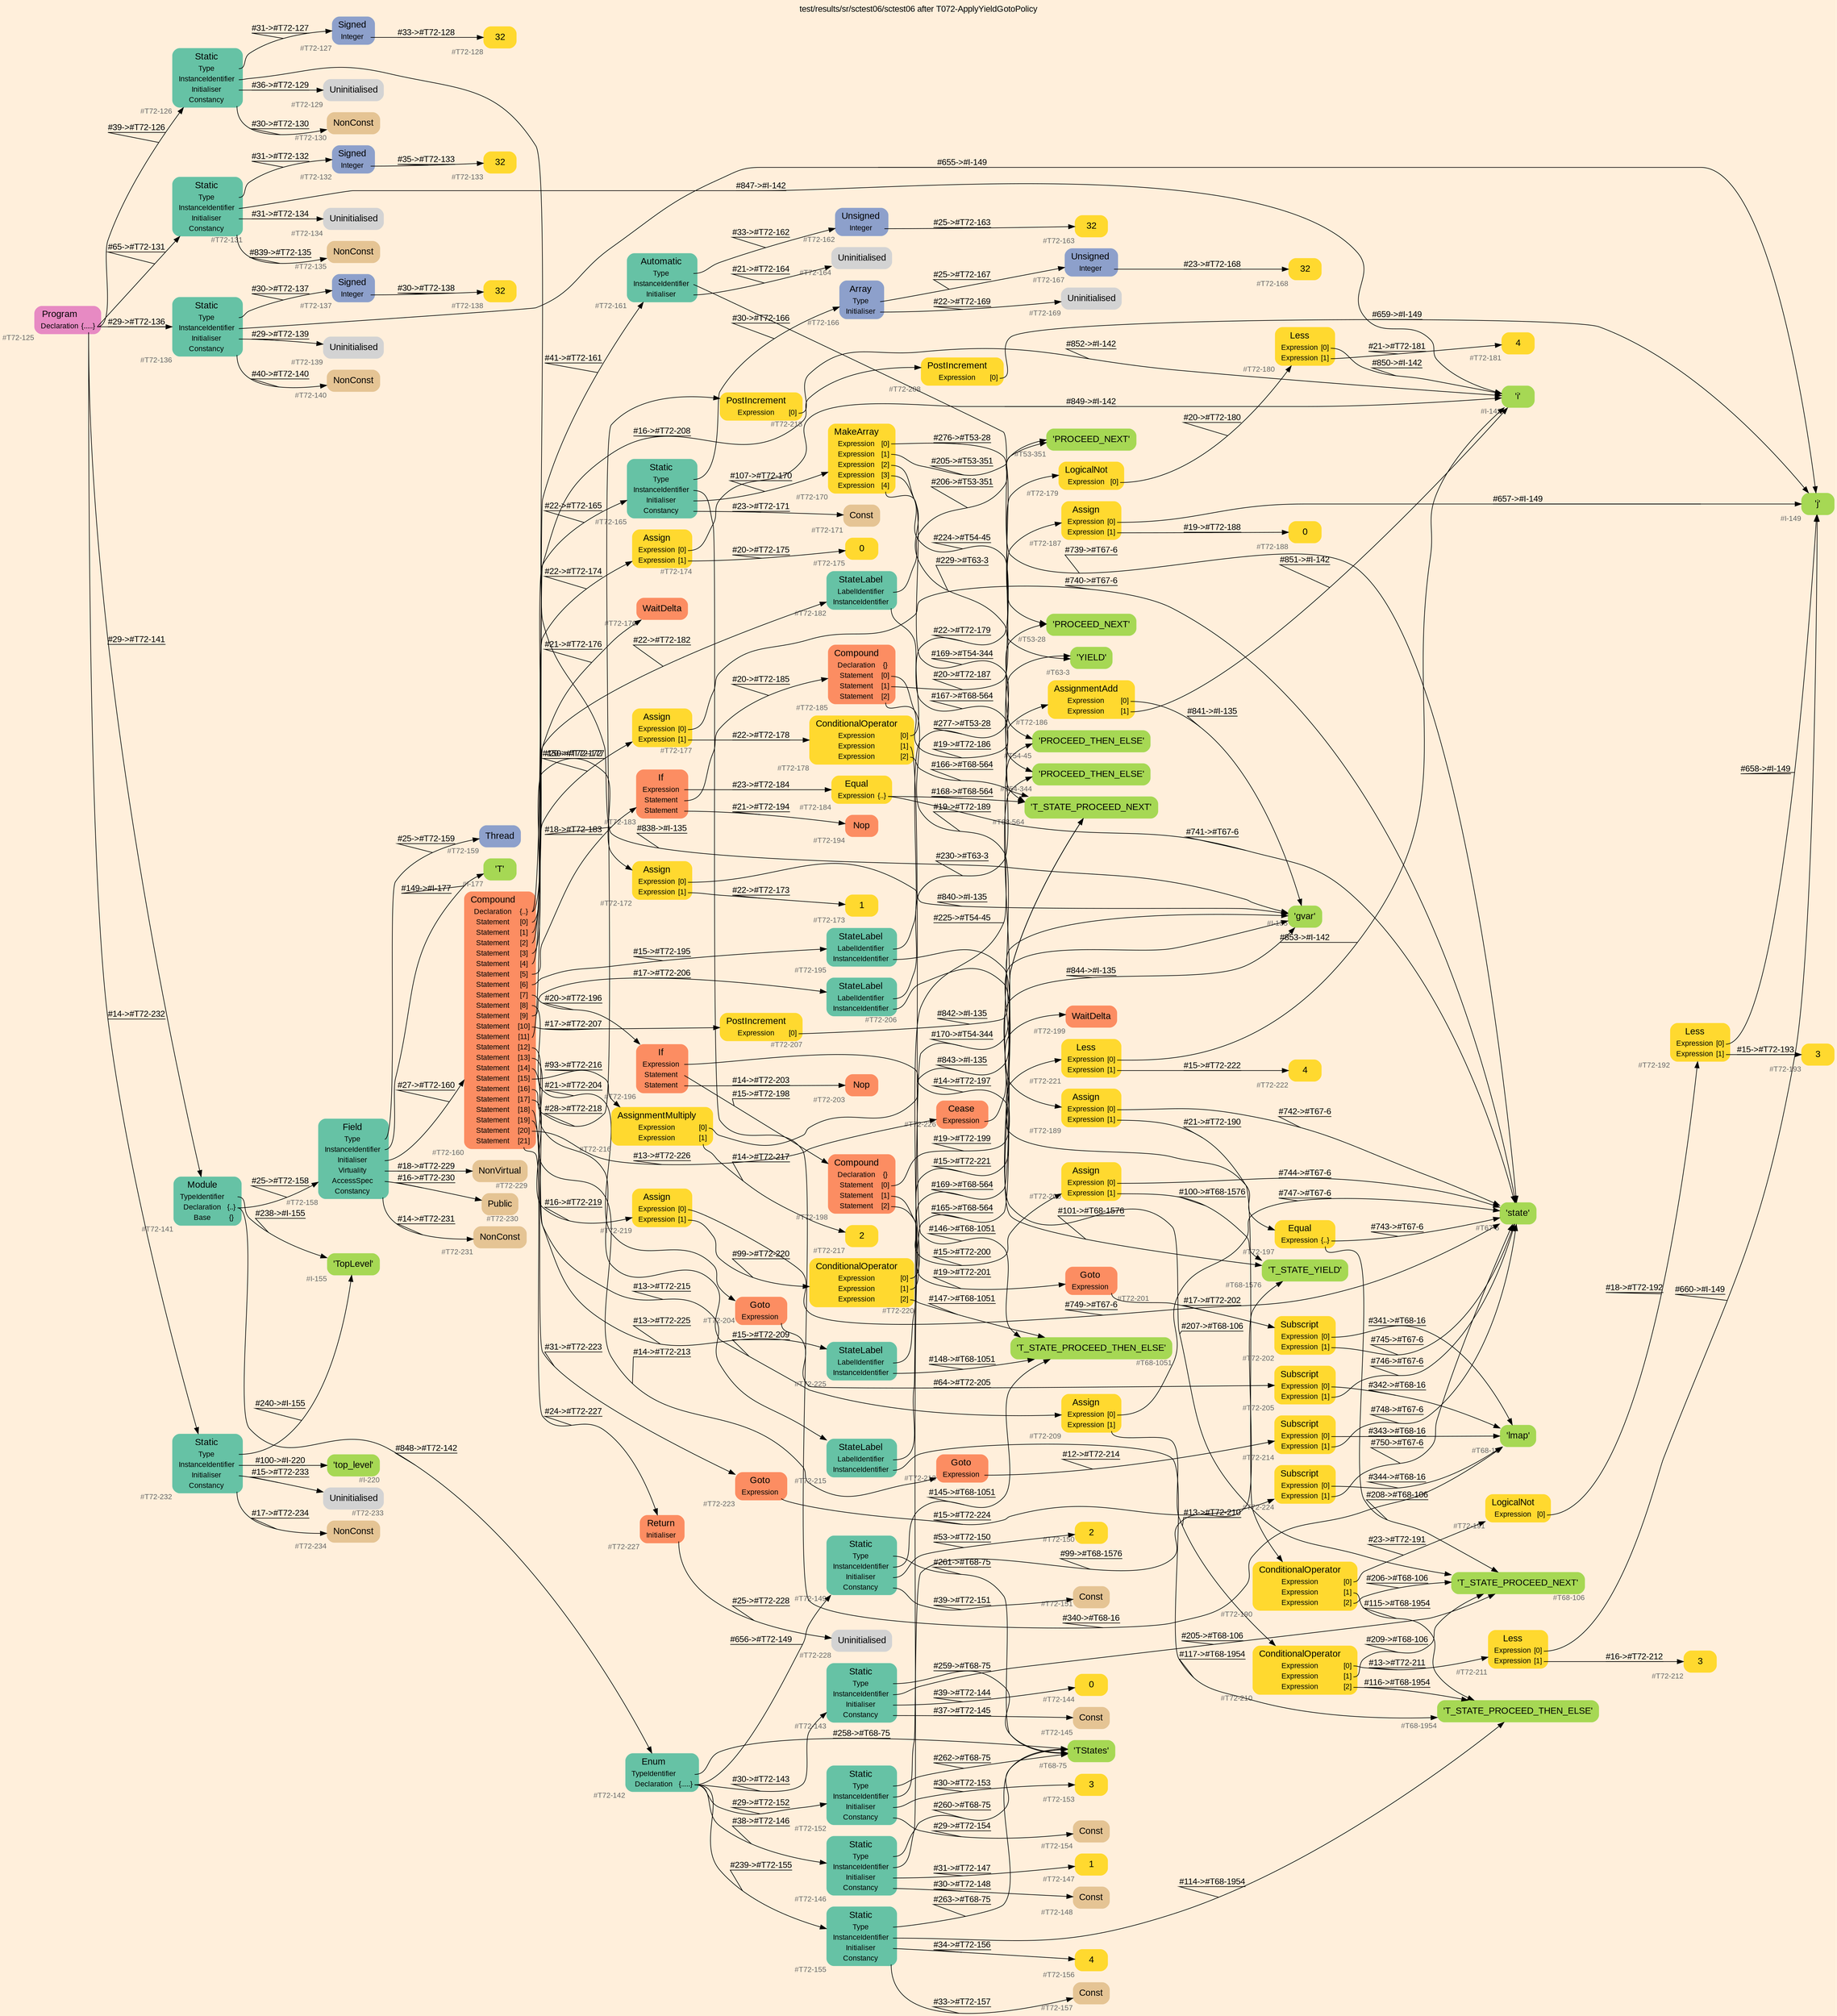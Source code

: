 digraph "test/results/sr/sctest06/sctest06 after T072-ApplyYieldGotoPolicy" {
label = "test/results/sr/sctest06/sctest06 after T072-ApplyYieldGotoPolicy"
labelloc = t
graph [
    rankdir = "LR"
    ranksep = 0.3
    bgcolor = antiquewhite1
    color = black
    fontcolor = black
    fontname = "Arial"
];
node [
    fontname = "Arial"
];
edge [
    fontname = "Arial"
];

// -------------------- node figure --------------------
// -------- block #T72-125 ----------
"#T72-125" [
    fillcolor = "/set28/4"
    xlabel = "#T72-125"
    fontsize = "12"
    fontcolor = grey40
    shape = "plaintext"
    label = <<TABLE BORDER="0" CELLBORDER="0" CELLSPACING="0">
     <TR><TD><FONT COLOR="black" POINT-SIZE="15">Program</FONT></TD></TR>
     <TR><TD><FONT COLOR="black" POINT-SIZE="12">Declaration</FONT></TD><TD PORT="port0"><FONT COLOR="black" POINT-SIZE="12">{.....}</FONT></TD></TR>
    </TABLE>>
    style = "rounded,filled"
];

// -------- block #T72-126 ----------
"#T72-126" [
    fillcolor = "/set28/1"
    xlabel = "#T72-126"
    fontsize = "12"
    fontcolor = grey40
    shape = "plaintext"
    label = <<TABLE BORDER="0" CELLBORDER="0" CELLSPACING="0">
     <TR><TD><FONT COLOR="black" POINT-SIZE="15">Static</FONT></TD></TR>
     <TR><TD><FONT COLOR="black" POINT-SIZE="12">Type</FONT></TD><TD PORT="port0"></TD></TR>
     <TR><TD><FONT COLOR="black" POINT-SIZE="12">InstanceIdentifier</FONT></TD><TD PORT="port1"></TD></TR>
     <TR><TD><FONT COLOR="black" POINT-SIZE="12">Initialiser</FONT></TD><TD PORT="port2"></TD></TR>
     <TR><TD><FONT COLOR="black" POINT-SIZE="12">Constancy</FONT></TD><TD PORT="port3"></TD></TR>
    </TABLE>>
    style = "rounded,filled"
];

// -------- block #T72-127 ----------
"#T72-127" [
    fillcolor = "/set28/3"
    xlabel = "#T72-127"
    fontsize = "12"
    fontcolor = grey40
    shape = "plaintext"
    label = <<TABLE BORDER="0" CELLBORDER="0" CELLSPACING="0">
     <TR><TD><FONT COLOR="black" POINT-SIZE="15">Signed</FONT></TD></TR>
     <TR><TD><FONT COLOR="black" POINT-SIZE="12">Integer</FONT></TD><TD PORT="port0"></TD></TR>
    </TABLE>>
    style = "rounded,filled"
];

// -------- block #T72-128 ----------
"#T72-128" [
    fillcolor = "/set28/6"
    xlabel = "#T72-128"
    fontsize = "12"
    fontcolor = grey40
    shape = "plaintext"
    label = <<TABLE BORDER="0" CELLBORDER="0" CELLSPACING="0">
     <TR><TD><FONT COLOR="black" POINT-SIZE="15">32</FONT></TD></TR>
    </TABLE>>
    style = "rounded,filled"
];

// -------- block #I-135 ----------
"#I-135" [
    fillcolor = "/set28/5"
    xlabel = "#I-135"
    fontsize = "12"
    fontcolor = grey40
    shape = "plaintext"
    label = <<TABLE BORDER="0" CELLBORDER="0" CELLSPACING="0">
     <TR><TD><FONT COLOR="black" POINT-SIZE="15">'gvar'</FONT></TD></TR>
    </TABLE>>
    style = "rounded,filled"
];

// -------- block #T72-129 ----------
"#T72-129" [
    xlabel = "#T72-129"
    fontsize = "12"
    fontcolor = grey40
    shape = "plaintext"
    label = <<TABLE BORDER="0" CELLBORDER="0" CELLSPACING="0">
     <TR><TD><FONT COLOR="black" POINT-SIZE="15">Uninitialised</FONT></TD></TR>
    </TABLE>>
    style = "rounded,filled"
];

// -------- block #T72-130 ----------
"#T72-130" [
    fillcolor = "/set28/7"
    xlabel = "#T72-130"
    fontsize = "12"
    fontcolor = grey40
    shape = "plaintext"
    label = <<TABLE BORDER="0" CELLBORDER="0" CELLSPACING="0">
     <TR><TD><FONT COLOR="black" POINT-SIZE="15">NonConst</FONT></TD></TR>
    </TABLE>>
    style = "rounded,filled"
];

// -------- block #T72-131 ----------
"#T72-131" [
    fillcolor = "/set28/1"
    xlabel = "#T72-131"
    fontsize = "12"
    fontcolor = grey40
    shape = "plaintext"
    label = <<TABLE BORDER="0" CELLBORDER="0" CELLSPACING="0">
     <TR><TD><FONT COLOR="black" POINT-SIZE="15">Static</FONT></TD></TR>
     <TR><TD><FONT COLOR="black" POINT-SIZE="12">Type</FONT></TD><TD PORT="port0"></TD></TR>
     <TR><TD><FONT COLOR="black" POINT-SIZE="12">InstanceIdentifier</FONT></TD><TD PORT="port1"></TD></TR>
     <TR><TD><FONT COLOR="black" POINT-SIZE="12">Initialiser</FONT></TD><TD PORT="port2"></TD></TR>
     <TR><TD><FONT COLOR="black" POINT-SIZE="12">Constancy</FONT></TD><TD PORT="port3"></TD></TR>
    </TABLE>>
    style = "rounded,filled"
];

// -------- block #T72-132 ----------
"#T72-132" [
    fillcolor = "/set28/3"
    xlabel = "#T72-132"
    fontsize = "12"
    fontcolor = grey40
    shape = "plaintext"
    label = <<TABLE BORDER="0" CELLBORDER="0" CELLSPACING="0">
     <TR><TD><FONT COLOR="black" POINT-SIZE="15">Signed</FONT></TD></TR>
     <TR><TD><FONT COLOR="black" POINT-SIZE="12">Integer</FONT></TD><TD PORT="port0"></TD></TR>
    </TABLE>>
    style = "rounded,filled"
];

// -------- block #T72-133 ----------
"#T72-133" [
    fillcolor = "/set28/6"
    xlabel = "#T72-133"
    fontsize = "12"
    fontcolor = grey40
    shape = "plaintext"
    label = <<TABLE BORDER="0" CELLBORDER="0" CELLSPACING="0">
     <TR><TD><FONT COLOR="black" POINT-SIZE="15">32</FONT></TD></TR>
    </TABLE>>
    style = "rounded,filled"
];

// -------- block #I-142 ----------
"#I-142" [
    fillcolor = "/set28/5"
    xlabel = "#I-142"
    fontsize = "12"
    fontcolor = grey40
    shape = "plaintext"
    label = <<TABLE BORDER="0" CELLBORDER="0" CELLSPACING="0">
     <TR><TD><FONT COLOR="black" POINT-SIZE="15">'i'</FONT></TD></TR>
    </TABLE>>
    style = "rounded,filled"
];

// -------- block #T72-134 ----------
"#T72-134" [
    xlabel = "#T72-134"
    fontsize = "12"
    fontcolor = grey40
    shape = "plaintext"
    label = <<TABLE BORDER="0" CELLBORDER="0" CELLSPACING="0">
     <TR><TD><FONT COLOR="black" POINT-SIZE="15">Uninitialised</FONT></TD></TR>
    </TABLE>>
    style = "rounded,filled"
];

// -------- block #T72-135 ----------
"#T72-135" [
    fillcolor = "/set28/7"
    xlabel = "#T72-135"
    fontsize = "12"
    fontcolor = grey40
    shape = "plaintext"
    label = <<TABLE BORDER="0" CELLBORDER="0" CELLSPACING="0">
     <TR><TD><FONT COLOR="black" POINT-SIZE="15">NonConst</FONT></TD></TR>
    </TABLE>>
    style = "rounded,filled"
];

// -------- block #T72-136 ----------
"#T72-136" [
    fillcolor = "/set28/1"
    xlabel = "#T72-136"
    fontsize = "12"
    fontcolor = grey40
    shape = "plaintext"
    label = <<TABLE BORDER="0" CELLBORDER="0" CELLSPACING="0">
     <TR><TD><FONT COLOR="black" POINT-SIZE="15">Static</FONT></TD></TR>
     <TR><TD><FONT COLOR="black" POINT-SIZE="12">Type</FONT></TD><TD PORT="port0"></TD></TR>
     <TR><TD><FONT COLOR="black" POINT-SIZE="12">InstanceIdentifier</FONT></TD><TD PORT="port1"></TD></TR>
     <TR><TD><FONT COLOR="black" POINT-SIZE="12">Initialiser</FONT></TD><TD PORT="port2"></TD></TR>
     <TR><TD><FONT COLOR="black" POINT-SIZE="12">Constancy</FONT></TD><TD PORT="port3"></TD></TR>
    </TABLE>>
    style = "rounded,filled"
];

// -------- block #T72-137 ----------
"#T72-137" [
    fillcolor = "/set28/3"
    xlabel = "#T72-137"
    fontsize = "12"
    fontcolor = grey40
    shape = "plaintext"
    label = <<TABLE BORDER="0" CELLBORDER="0" CELLSPACING="0">
     <TR><TD><FONT COLOR="black" POINT-SIZE="15">Signed</FONT></TD></TR>
     <TR><TD><FONT COLOR="black" POINT-SIZE="12">Integer</FONT></TD><TD PORT="port0"></TD></TR>
    </TABLE>>
    style = "rounded,filled"
];

// -------- block #T72-138 ----------
"#T72-138" [
    fillcolor = "/set28/6"
    xlabel = "#T72-138"
    fontsize = "12"
    fontcolor = grey40
    shape = "plaintext"
    label = <<TABLE BORDER="0" CELLBORDER="0" CELLSPACING="0">
     <TR><TD><FONT COLOR="black" POINT-SIZE="15">32</FONT></TD></TR>
    </TABLE>>
    style = "rounded,filled"
];

// -------- block #I-149 ----------
"#I-149" [
    fillcolor = "/set28/5"
    xlabel = "#I-149"
    fontsize = "12"
    fontcolor = grey40
    shape = "plaintext"
    label = <<TABLE BORDER="0" CELLBORDER="0" CELLSPACING="0">
     <TR><TD><FONT COLOR="black" POINT-SIZE="15">'j'</FONT></TD></TR>
    </TABLE>>
    style = "rounded,filled"
];

// -------- block #T72-139 ----------
"#T72-139" [
    xlabel = "#T72-139"
    fontsize = "12"
    fontcolor = grey40
    shape = "plaintext"
    label = <<TABLE BORDER="0" CELLBORDER="0" CELLSPACING="0">
     <TR><TD><FONT COLOR="black" POINT-SIZE="15">Uninitialised</FONT></TD></TR>
    </TABLE>>
    style = "rounded,filled"
];

// -------- block #T72-140 ----------
"#T72-140" [
    fillcolor = "/set28/7"
    xlabel = "#T72-140"
    fontsize = "12"
    fontcolor = grey40
    shape = "plaintext"
    label = <<TABLE BORDER="0" CELLBORDER="0" CELLSPACING="0">
     <TR><TD><FONT COLOR="black" POINT-SIZE="15">NonConst</FONT></TD></TR>
    </TABLE>>
    style = "rounded,filled"
];

// -------- block #T72-141 ----------
"#T72-141" [
    fillcolor = "/set28/1"
    xlabel = "#T72-141"
    fontsize = "12"
    fontcolor = grey40
    shape = "plaintext"
    label = <<TABLE BORDER="0" CELLBORDER="0" CELLSPACING="0">
     <TR><TD><FONT COLOR="black" POINT-SIZE="15">Module</FONT></TD></TR>
     <TR><TD><FONT COLOR="black" POINT-SIZE="12">TypeIdentifier</FONT></TD><TD PORT="port0"></TD></TR>
     <TR><TD><FONT COLOR="black" POINT-SIZE="12">Declaration</FONT></TD><TD PORT="port1"><FONT COLOR="black" POINT-SIZE="12">{..}</FONT></TD></TR>
     <TR><TD><FONT COLOR="black" POINT-SIZE="12">Base</FONT></TD><TD PORT="port2"><FONT COLOR="black" POINT-SIZE="12">{}</FONT></TD></TR>
    </TABLE>>
    style = "rounded,filled"
];

// -------- block #I-155 ----------
"#I-155" [
    fillcolor = "/set28/5"
    xlabel = "#I-155"
    fontsize = "12"
    fontcolor = grey40
    shape = "plaintext"
    label = <<TABLE BORDER="0" CELLBORDER="0" CELLSPACING="0">
     <TR><TD><FONT COLOR="black" POINT-SIZE="15">'TopLevel'</FONT></TD></TR>
    </TABLE>>
    style = "rounded,filled"
];

// -------- block #T72-142 ----------
"#T72-142" [
    fillcolor = "/set28/1"
    xlabel = "#T72-142"
    fontsize = "12"
    fontcolor = grey40
    shape = "plaintext"
    label = <<TABLE BORDER="0" CELLBORDER="0" CELLSPACING="0">
     <TR><TD><FONT COLOR="black" POINT-SIZE="15">Enum</FONT></TD></TR>
     <TR><TD><FONT COLOR="black" POINT-SIZE="12">TypeIdentifier</FONT></TD><TD PORT="port0"></TD></TR>
     <TR><TD><FONT COLOR="black" POINT-SIZE="12">Declaration</FONT></TD><TD PORT="port1"><FONT COLOR="black" POINT-SIZE="12">{.....}</FONT></TD></TR>
    </TABLE>>
    style = "rounded,filled"
];

// -------- block #T68-75 ----------
"#T68-75" [
    fillcolor = "/set28/5"
    xlabel = "#T68-75"
    fontsize = "12"
    fontcolor = grey40
    shape = "plaintext"
    label = <<TABLE BORDER="0" CELLBORDER="0" CELLSPACING="0">
     <TR><TD><FONT COLOR="black" POINT-SIZE="15">'TStates'</FONT></TD></TR>
    </TABLE>>
    style = "rounded,filled"
];

// -------- block #T72-143 ----------
"#T72-143" [
    fillcolor = "/set28/1"
    xlabel = "#T72-143"
    fontsize = "12"
    fontcolor = grey40
    shape = "plaintext"
    label = <<TABLE BORDER="0" CELLBORDER="0" CELLSPACING="0">
     <TR><TD><FONT COLOR="black" POINT-SIZE="15">Static</FONT></TD></TR>
     <TR><TD><FONT COLOR="black" POINT-SIZE="12">Type</FONT></TD><TD PORT="port0"></TD></TR>
     <TR><TD><FONT COLOR="black" POINT-SIZE="12">InstanceIdentifier</FONT></TD><TD PORT="port1"></TD></TR>
     <TR><TD><FONT COLOR="black" POINT-SIZE="12">Initialiser</FONT></TD><TD PORT="port2"></TD></TR>
     <TR><TD><FONT COLOR="black" POINT-SIZE="12">Constancy</FONT></TD><TD PORT="port3"></TD></TR>
    </TABLE>>
    style = "rounded,filled"
];

// -------- block #T68-106 ----------
"#T68-106" [
    fillcolor = "/set28/5"
    xlabel = "#T68-106"
    fontsize = "12"
    fontcolor = grey40
    shape = "plaintext"
    label = <<TABLE BORDER="0" CELLBORDER="0" CELLSPACING="0">
     <TR><TD><FONT COLOR="black" POINT-SIZE="15">'T_STATE_PROCEED_NEXT'</FONT></TD></TR>
    </TABLE>>
    style = "rounded,filled"
];

// -------- block #T72-144 ----------
"#T72-144" [
    fillcolor = "/set28/6"
    xlabel = "#T72-144"
    fontsize = "12"
    fontcolor = grey40
    shape = "plaintext"
    label = <<TABLE BORDER="0" CELLBORDER="0" CELLSPACING="0">
     <TR><TD><FONT COLOR="black" POINT-SIZE="15">0</FONT></TD></TR>
    </TABLE>>
    style = "rounded,filled"
];

// -------- block #T72-145 ----------
"#T72-145" [
    fillcolor = "/set28/7"
    xlabel = "#T72-145"
    fontsize = "12"
    fontcolor = grey40
    shape = "plaintext"
    label = <<TABLE BORDER="0" CELLBORDER="0" CELLSPACING="0">
     <TR><TD><FONT COLOR="black" POINT-SIZE="15">Const</FONT></TD></TR>
    </TABLE>>
    style = "rounded,filled"
];

// -------- block #T72-146 ----------
"#T72-146" [
    fillcolor = "/set28/1"
    xlabel = "#T72-146"
    fontsize = "12"
    fontcolor = grey40
    shape = "plaintext"
    label = <<TABLE BORDER="0" CELLBORDER="0" CELLSPACING="0">
     <TR><TD><FONT COLOR="black" POINT-SIZE="15">Static</FONT></TD></TR>
     <TR><TD><FONT COLOR="black" POINT-SIZE="12">Type</FONT></TD><TD PORT="port0"></TD></TR>
     <TR><TD><FONT COLOR="black" POINT-SIZE="12">InstanceIdentifier</FONT></TD><TD PORT="port1"></TD></TR>
     <TR><TD><FONT COLOR="black" POINT-SIZE="12">Initialiser</FONT></TD><TD PORT="port2"></TD></TR>
     <TR><TD><FONT COLOR="black" POINT-SIZE="12">Constancy</FONT></TD><TD PORT="port3"></TD></TR>
    </TABLE>>
    style = "rounded,filled"
];

// -------- block #T68-564 ----------
"#T68-564" [
    fillcolor = "/set28/5"
    xlabel = "#T68-564"
    fontsize = "12"
    fontcolor = grey40
    shape = "plaintext"
    label = <<TABLE BORDER="0" CELLBORDER="0" CELLSPACING="0">
     <TR><TD><FONT COLOR="black" POINT-SIZE="15">'T_STATE_PROCEED_NEXT'</FONT></TD></TR>
    </TABLE>>
    style = "rounded,filled"
];

// -------- block #T72-147 ----------
"#T72-147" [
    fillcolor = "/set28/6"
    xlabel = "#T72-147"
    fontsize = "12"
    fontcolor = grey40
    shape = "plaintext"
    label = <<TABLE BORDER="0" CELLBORDER="0" CELLSPACING="0">
     <TR><TD><FONT COLOR="black" POINT-SIZE="15">1</FONT></TD></TR>
    </TABLE>>
    style = "rounded,filled"
];

// -------- block #T72-148 ----------
"#T72-148" [
    fillcolor = "/set28/7"
    xlabel = "#T72-148"
    fontsize = "12"
    fontcolor = grey40
    shape = "plaintext"
    label = <<TABLE BORDER="0" CELLBORDER="0" CELLSPACING="0">
     <TR><TD><FONT COLOR="black" POINT-SIZE="15">Const</FONT></TD></TR>
    </TABLE>>
    style = "rounded,filled"
];

// -------- block #T72-149 ----------
"#T72-149" [
    fillcolor = "/set28/1"
    xlabel = "#T72-149"
    fontsize = "12"
    fontcolor = grey40
    shape = "plaintext"
    label = <<TABLE BORDER="0" CELLBORDER="0" CELLSPACING="0">
     <TR><TD><FONT COLOR="black" POINT-SIZE="15">Static</FONT></TD></TR>
     <TR><TD><FONT COLOR="black" POINT-SIZE="12">Type</FONT></TD><TD PORT="port0"></TD></TR>
     <TR><TD><FONT COLOR="black" POINT-SIZE="12">InstanceIdentifier</FONT></TD><TD PORT="port1"></TD></TR>
     <TR><TD><FONT COLOR="black" POINT-SIZE="12">Initialiser</FONT></TD><TD PORT="port2"></TD></TR>
     <TR><TD><FONT COLOR="black" POINT-SIZE="12">Constancy</FONT></TD><TD PORT="port3"></TD></TR>
    </TABLE>>
    style = "rounded,filled"
];

// -------- block #T68-1051 ----------
"#T68-1051" [
    fillcolor = "/set28/5"
    xlabel = "#T68-1051"
    fontsize = "12"
    fontcolor = grey40
    shape = "plaintext"
    label = <<TABLE BORDER="0" CELLBORDER="0" CELLSPACING="0">
     <TR><TD><FONT COLOR="black" POINT-SIZE="15">'T_STATE_PROCEED_THEN_ELSE'</FONT></TD></TR>
    </TABLE>>
    style = "rounded,filled"
];

// -------- block #T72-150 ----------
"#T72-150" [
    fillcolor = "/set28/6"
    xlabel = "#T72-150"
    fontsize = "12"
    fontcolor = grey40
    shape = "plaintext"
    label = <<TABLE BORDER="0" CELLBORDER="0" CELLSPACING="0">
     <TR><TD><FONT COLOR="black" POINT-SIZE="15">2</FONT></TD></TR>
    </TABLE>>
    style = "rounded,filled"
];

// -------- block #T72-151 ----------
"#T72-151" [
    fillcolor = "/set28/7"
    xlabel = "#T72-151"
    fontsize = "12"
    fontcolor = grey40
    shape = "plaintext"
    label = <<TABLE BORDER="0" CELLBORDER="0" CELLSPACING="0">
     <TR><TD><FONT COLOR="black" POINT-SIZE="15">Const</FONT></TD></TR>
    </TABLE>>
    style = "rounded,filled"
];

// -------- block #T72-152 ----------
"#T72-152" [
    fillcolor = "/set28/1"
    xlabel = "#T72-152"
    fontsize = "12"
    fontcolor = grey40
    shape = "plaintext"
    label = <<TABLE BORDER="0" CELLBORDER="0" CELLSPACING="0">
     <TR><TD><FONT COLOR="black" POINT-SIZE="15">Static</FONT></TD></TR>
     <TR><TD><FONT COLOR="black" POINT-SIZE="12">Type</FONT></TD><TD PORT="port0"></TD></TR>
     <TR><TD><FONT COLOR="black" POINT-SIZE="12">InstanceIdentifier</FONT></TD><TD PORT="port1"></TD></TR>
     <TR><TD><FONT COLOR="black" POINT-SIZE="12">Initialiser</FONT></TD><TD PORT="port2"></TD></TR>
     <TR><TD><FONT COLOR="black" POINT-SIZE="12">Constancy</FONT></TD><TD PORT="port3"></TD></TR>
    </TABLE>>
    style = "rounded,filled"
];

// -------- block #T68-1576 ----------
"#T68-1576" [
    fillcolor = "/set28/5"
    xlabel = "#T68-1576"
    fontsize = "12"
    fontcolor = grey40
    shape = "plaintext"
    label = <<TABLE BORDER="0" CELLBORDER="0" CELLSPACING="0">
     <TR><TD><FONT COLOR="black" POINT-SIZE="15">'T_STATE_YIELD'</FONT></TD></TR>
    </TABLE>>
    style = "rounded,filled"
];

// -------- block #T72-153 ----------
"#T72-153" [
    fillcolor = "/set28/6"
    xlabel = "#T72-153"
    fontsize = "12"
    fontcolor = grey40
    shape = "plaintext"
    label = <<TABLE BORDER="0" CELLBORDER="0" CELLSPACING="0">
     <TR><TD><FONT COLOR="black" POINT-SIZE="15">3</FONT></TD></TR>
    </TABLE>>
    style = "rounded,filled"
];

// -------- block #T72-154 ----------
"#T72-154" [
    fillcolor = "/set28/7"
    xlabel = "#T72-154"
    fontsize = "12"
    fontcolor = grey40
    shape = "plaintext"
    label = <<TABLE BORDER="0" CELLBORDER="0" CELLSPACING="0">
     <TR><TD><FONT COLOR="black" POINT-SIZE="15">Const</FONT></TD></TR>
    </TABLE>>
    style = "rounded,filled"
];

// -------- block #T72-155 ----------
"#T72-155" [
    fillcolor = "/set28/1"
    xlabel = "#T72-155"
    fontsize = "12"
    fontcolor = grey40
    shape = "plaintext"
    label = <<TABLE BORDER="0" CELLBORDER="0" CELLSPACING="0">
     <TR><TD><FONT COLOR="black" POINT-SIZE="15">Static</FONT></TD></TR>
     <TR><TD><FONT COLOR="black" POINT-SIZE="12">Type</FONT></TD><TD PORT="port0"></TD></TR>
     <TR><TD><FONT COLOR="black" POINT-SIZE="12">InstanceIdentifier</FONT></TD><TD PORT="port1"></TD></TR>
     <TR><TD><FONT COLOR="black" POINT-SIZE="12">Initialiser</FONT></TD><TD PORT="port2"></TD></TR>
     <TR><TD><FONT COLOR="black" POINT-SIZE="12">Constancy</FONT></TD><TD PORT="port3"></TD></TR>
    </TABLE>>
    style = "rounded,filled"
];

// -------- block #T68-1954 ----------
"#T68-1954" [
    fillcolor = "/set28/5"
    xlabel = "#T68-1954"
    fontsize = "12"
    fontcolor = grey40
    shape = "plaintext"
    label = <<TABLE BORDER="0" CELLBORDER="0" CELLSPACING="0">
     <TR><TD><FONT COLOR="black" POINT-SIZE="15">'T_STATE_PROCEED_THEN_ELSE'</FONT></TD></TR>
    </TABLE>>
    style = "rounded,filled"
];

// -------- block #T72-156 ----------
"#T72-156" [
    fillcolor = "/set28/6"
    xlabel = "#T72-156"
    fontsize = "12"
    fontcolor = grey40
    shape = "plaintext"
    label = <<TABLE BORDER="0" CELLBORDER="0" CELLSPACING="0">
     <TR><TD><FONT COLOR="black" POINT-SIZE="15">4</FONT></TD></TR>
    </TABLE>>
    style = "rounded,filled"
];

// -------- block #T72-157 ----------
"#T72-157" [
    fillcolor = "/set28/7"
    xlabel = "#T72-157"
    fontsize = "12"
    fontcolor = grey40
    shape = "plaintext"
    label = <<TABLE BORDER="0" CELLBORDER="0" CELLSPACING="0">
     <TR><TD><FONT COLOR="black" POINT-SIZE="15">Const</FONT></TD></TR>
    </TABLE>>
    style = "rounded,filled"
];

// -------- block #T72-158 ----------
"#T72-158" [
    fillcolor = "/set28/1"
    xlabel = "#T72-158"
    fontsize = "12"
    fontcolor = grey40
    shape = "plaintext"
    label = <<TABLE BORDER="0" CELLBORDER="0" CELLSPACING="0">
     <TR><TD><FONT COLOR="black" POINT-SIZE="15">Field</FONT></TD></TR>
     <TR><TD><FONT COLOR="black" POINT-SIZE="12">Type</FONT></TD><TD PORT="port0"></TD></TR>
     <TR><TD><FONT COLOR="black" POINT-SIZE="12">InstanceIdentifier</FONT></TD><TD PORT="port1"></TD></TR>
     <TR><TD><FONT COLOR="black" POINT-SIZE="12">Initialiser</FONT></TD><TD PORT="port2"></TD></TR>
     <TR><TD><FONT COLOR="black" POINT-SIZE="12">Virtuality</FONT></TD><TD PORT="port3"></TD></TR>
     <TR><TD><FONT COLOR="black" POINT-SIZE="12">AccessSpec</FONT></TD><TD PORT="port4"></TD></TR>
     <TR><TD><FONT COLOR="black" POINT-SIZE="12">Constancy</FONT></TD><TD PORT="port5"></TD></TR>
    </TABLE>>
    style = "rounded,filled"
];

// -------- block #T72-159 ----------
"#T72-159" [
    fillcolor = "/set28/3"
    xlabel = "#T72-159"
    fontsize = "12"
    fontcolor = grey40
    shape = "plaintext"
    label = <<TABLE BORDER="0" CELLBORDER="0" CELLSPACING="0">
     <TR><TD><FONT COLOR="black" POINT-SIZE="15">Thread</FONT></TD></TR>
    </TABLE>>
    style = "rounded,filled"
];

// -------- block #I-177 ----------
"#I-177" [
    fillcolor = "/set28/5"
    xlabel = "#I-177"
    fontsize = "12"
    fontcolor = grey40
    shape = "plaintext"
    label = <<TABLE BORDER="0" CELLBORDER="0" CELLSPACING="0">
     <TR><TD><FONT COLOR="black" POINT-SIZE="15">'T'</FONT></TD></TR>
    </TABLE>>
    style = "rounded,filled"
];

// -------- block #T72-160 ----------
"#T72-160" [
    fillcolor = "/set28/2"
    xlabel = "#T72-160"
    fontsize = "12"
    fontcolor = grey40
    shape = "plaintext"
    label = <<TABLE BORDER="0" CELLBORDER="0" CELLSPACING="0">
     <TR><TD><FONT COLOR="black" POINT-SIZE="15">Compound</FONT></TD></TR>
     <TR><TD><FONT COLOR="black" POINT-SIZE="12">Declaration</FONT></TD><TD PORT="port0"><FONT COLOR="black" POINT-SIZE="12">{..}</FONT></TD></TR>
     <TR><TD><FONT COLOR="black" POINT-SIZE="12">Statement</FONT></TD><TD PORT="port1"><FONT COLOR="black" POINT-SIZE="12">[0]</FONT></TD></TR>
     <TR><TD><FONT COLOR="black" POINT-SIZE="12">Statement</FONT></TD><TD PORT="port2"><FONT COLOR="black" POINT-SIZE="12">[1]</FONT></TD></TR>
     <TR><TD><FONT COLOR="black" POINT-SIZE="12">Statement</FONT></TD><TD PORT="port3"><FONT COLOR="black" POINT-SIZE="12">[2]</FONT></TD></TR>
     <TR><TD><FONT COLOR="black" POINT-SIZE="12">Statement</FONT></TD><TD PORT="port4"><FONT COLOR="black" POINT-SIZE="12">[3]</FONT></TD></TR>
     <TR><TD><FONT COLOR="black" POINT-SIZE="12">Statement</FONT></TD><TD PORT="port5"><FONT COLOR="black" POINT-SIZE="12">[4]</FONT></TD></TR>
     <TR><TD><FONT COLOR="black" POINT-SIZE="12">Statement</FONT></TD><TD PORT="port6"><FONT COLOR="black" POINT-SIZE="12">[5]</FONT></TD></TR>
     <TR><TD><FONT COLOR="black" POINT-SIZE="12">Statement</FONT></TD><TD PORT="port7"><FONT COLOR="black" POINT-SIZE="12">[6]</FONT></TD></TR>
     <TR><TD><FONT COLOR="black" POINT-SIZE="12">Statement</FONT></TD><TD PORT="port8"><FONT COLOR="black" POINT-SIZE="12">[7]</FONT></TD></TR>
     <TR><TD><FONT COLOR="black" POINT-SIZE="12">Statement</FONT></TD><TD PORT="port9"><FONT COLOR="black" POINT-SIZE="12">[8]</FONT></TD></TR>
     <TR><TD><FONT COLOR="black" POINT-SIZE="12">Statement</FONT></TD><TD PORT="port10"><FONT COLOR="black" POINT-SIZE="12">[9]</FONT></TD></TR>
     <TR><TD><FONT COLOR="black" POINT-SIZE="12">Statement</FONT></TD><TD PORT="port11"><FONT COLOR="black" POINT-SIZE="12">[10]</FONT></TD></TR>
     <TR><TD><FONT COLOR="black" POINT-SIZE="12">Statement</FONT></TD><TD PORT="port12"><FONT COLOR="black" POINT-SIZE="12">[11]</FONT></TD></TR>
     <TR><TD><FONT COLOR="black" POINT-SIZE="12">Statement</FONT></TD><TD PORT="port13"><FONT COLOR="black" POINT-SIZE="12">[12]</FONT></TD></TR>
     <TR><TD><FONT COLOR="black" POINT-SIZE="12">Statement</FONT></TD><TD PORT="port14"><FONT COLOR="black" POINT-SIZE="12">[13]</FONT></TD></TR>
     <TR><TD><FONT COLOR="black" POINT-SIZE="12">Statement</FONT></TD><TD PORT="port15"><FONT COLOR="black" POINT-SIZE="12">[14]</FONT></TD></TR>
     <TR><TD><FONT COLOR="black" POINT-SIZE="12">Statement</FONT></TD><TD PORT="port16"><FONT COLOR="black" POINT-SIZE="12">[15]</FONT></TD></TR>
     <TR><TD><FONT COLOR="black" POINT-SIZE="12">Statement</FONT></TD><TD PORT="port17"><FONT COLOR="black" POINT-SIZE="12">[16]</FONT></TD></TR>
     <TR><TD><FONT COLOR="black" POINT-SIZE="12">Statement</FONT></TD><TD PORT="port18"><FONT COLOR="black" POINT-SIZE="12">[17]</FONT></TD></TR>
     <TR><TD><FONT COLOR="black" POINT-SIZE="12">Statement</FONT></TD><TD PORT="port19"><FONT COLOR="black" POINT-SIZE="12">[18]</FONT></TD></TR>
     <TR><TD><FONT COLOR="black" POINT-SIZE="12">Statement</FONT></TD><TD PORT="port20"><FONT COLOR="black" POINT-SIZE="12">[19]</FONT></TD></TR>
     <TR><TD><FONT COLOR="black" POINT-SIZE="12">Statement</FONT></TD><TD PORT="port21"><FONT COLOR="black" POINT-SIZE="12">[20]</FONT></TD></TR>
     <TR><TD><FONT COLOR="black" POINT-SIZE="12">Statement</FONT></TD><TD PORT="port22"><FONT COLOR="black" POINT-SIZE="12">[21]</FONT></TD></TR>
    </TABLE>>
    style = "rounded,filled"
];

// -------- block #T72-161 ----------
"#T72-161" [
    fillcolor = "/set28/1"
    xlabel = "#T72-161"
    fontsize = "12"
    fontcolor = grey40
    shape = "plaintext"
    label = <<TABLE BORDER="0" CELLBORDER="0" CELLSPACING="0">
     <TR><TD><FONT COLOR="black" POINT-SIZE="15">Automatic</FONT></TD></TR>
     <TR><TD><FONT COLOR="black" POINT-SIZE="12">Type</FONT></TD><TD PORT="port0"></TD></TR>
     <TR><TD><FONT COLOR="black" POINT-SIZE="12">InstanceIdentifier</FONT></TD><TD PORT="port1"></TD></TR>
     <TR><TD><FONT COLOR="black" POINT-SIZE="12">Initialiser</FONT></TD><TD PORT="port2"></TD></TR>
    </TABLE>>
    style = "rounded,filled"
];

// -------- block #T72-162 ----------
"#T72-162" [
    fillcolor = "/set28/3"
    xlabel = "#T72-162"
    fontsize = "12"
    fontcolor = grey40
    shape = "plaintext"
    label = <<TABLE BORDER="0" CELLBORDER="0" CELLSPACING="0">
     <TR><TD><FONT COLOR="black" POINT-SIZE="15">Unsigned</FONT></TD></TR>
     <TR><TD><FONT COLOR="black" POINT-SIZE="12">Integer</FONT></TD><TD PORT="port0"></TD></TR>
    </TABLE>>
    style = "rounded,filled"
];

// -------- block #T72-163 ----------
"#T72-163" [
    fillcolor = "/set28/6"
    xlabel = "#T72-163"
    fontsize = "12"
    fontcolor = grey40
    shape = "plaintext"
    label = <<TABLE BORDER="0" CELLBORDER="0" CELLSPACING="0">
     <TR><TD><FONT COLOR="black" POINT-SIZE="15">32</FONT></TD></TR>
    </TABLE>>
    style = "rounded,filled"
];

// -------- block #T67-6 ----------
"#T67-6" [
    fillcolor = "/set28/5"
    xlabel = "#T67-6"
    fontsize = "12"
    fontcolor = grey40
    shape = "plaintext"
    label = <<TABLE BORDER="0" CELLBORDER="0" CELLSPACING="0">
     <TR><TD><FONT COLOR="black" POINT-SIZE="15">'state'</FONT></TD></TR>
    </TABLE>>
    style = "rounded,filled"
];

// -------- block #T72-164 ----------
"#T72-164" [
    xlabel = "#T72-164"
    fontsize = "12"
    fontcolor = grey40
    shape = "plaintext"
    label = <<TABLE BORDER="0" CELLBORDER="0" CELLSPACING="0">
     <TR><TD><FONT COLOR="black" POINT-SIZE="15">Uninitialised</FONT></TD></TR>
    </TABLE>>
    style = "rounded,filled"
];

// -------- block #T72-165 ----------
"#T72-165" [
    fillcolor = "/set28/1"
    xlabel = "#T72-165"
    fontsize = "12"
    fontcolor = grey40
    shape = "plaintext"
    label = <<TABLE BORDER="0" CELLBORDER="0" CELLSPACING="0">
     <TR><TD><FONT COLOR="black" POINT-SIZE="15">Static</FONT></TD></TR>
     <TR><TD><FONT COLOR="black" POINT-SIZE="12">Type</FONT></TD><TD PORT="port0"></TD></TR>
     <TR><TD><FONT COLOR="black" POINT-SIZE="12">InstanceIdentifier</FONT></TD><TD PORT="port1"></TD></TR>
     <TR><TD><FONT COLOR="black" POINT-SIZE="12">Initialiser</FONT></TD><TD PORT="port2"></TD></TR>
     <TR><TD><FONT COLOR="black" POINT-SIZE="12">Constancy</FONT></TD><TD PORT="port3"></TD></TR>
    </TABLE>>
    style = "rounded,filled"
];

// -------- block #T72-166 ----------
"#T72-166" [
    fillcolor = "/set28/3"
    xlabel = "#T72-166"
    fontsize = "12"
    fontcolor = grey40
    shape = "plaintext"
    label = <<TABLE BORDER="0" CELLBORDER="0" CELLSPACING="0">
     <TR><TD><FONT COLOR="black" POINT-SIZE="15">Array</FONT></TD></TR>
     <TR><TD><FONT COLOR="black" POINT-SIZE="12">Type</FONT></TD><TD PORT="port0"></TD></TR>
     <TR><TD><FONT COLOR="black" POINT-SIZE="12">Initialiser</FONT></TD><TD PORT="port1"></TD></TR>
    </TABLE>>
    style = "rounded,filled"
];

// -------- block #T72-167 ----------
"#T72-167" [
    fillcolor = "/set28/3"
    xlabel = "#T72-167"
    fontsize = "12"
    fontcolor = grey40
    shape = "plaintext"
    label = <<TABLE BORDER="0" CELLBORDER="0" CELLSPACING="0">
     <TR><TD><FONT COLOR="black" POINT-SIZE="15">Unsigned</FONT></TD></TR>
     <TR><TD><FONT COLOR="black" POINT-SIZE="12">Integer</FONT></TD><TD PORT="port0"></TD></TR>
    </TABLE>>
    style = "rounded,filled"
];

// -------- block #T72-168 ----------
"#T72-168" [
    fillcolor = "/set28/6"
    xlabel = "#T72-168"
    fontsize = "12"
    fontcolor = grey40
    shape = "plaintext"
    label = <<TABLE BORDER="0" CELLBORDER="0" CELLSPACING="0">
     <TR><TD><FONT COLOR="black" POINT-SIZE="15">32</FONT></TD></TR>
    </TABLE>>
    style = "rounded,filled"
];

// -------- block #T72-169 ----------
"#T72-169" [
    xlabel = "#T72-169"
    fontsize = "12"
    fontcolor = grey40
    shape = "plaintext"
    label = <<TABLE BORDER="0" CELLBORDER="0" CELLSPACING="0">
     <TR><TD><FONT COLOR="black" POINT-SIZE="15">Uninitialised</FONT></TD></TR>
    </TABLE>>
    style = "rounded,filled"
];

// -------- block #T68-16 ----------
"#T68-16" [
    fillcolor = "/set28/5"
    xlabel = "#T68-16"
    fontsize = "12"
    fontcolor = grey40
    shape = "plaintext"
    label = <<TABLE BORDER="0" CELLBORDER="0" CELLSPACING="0">
     <TR><TD><FONT COLOR="black" POINT-SIZE="15">'lmap'</FONT></TD></TR>
    </TABLE>>
    style = "rounded,filled"
];

// -------- block #T72-170 ----------
"#T72-170" [
    fillcolor = "/set28/6"
    xlabel = "#T72-170"
    fontsize = "12"
    fontcolor = grey40
    shape = "plaintext"
    label = <<TABLE BORDER="0" CELLBORDER="0" CELLSPACING="0">
     <TR><TD><FONT COLOR="black" POINT-SIZE="15">MakeArray</FONT></TD></TR>
     <TR><TD><FONT COLOR="black" POINT-SIZE="12">Expression</FONT></TD><TD PORT="port0"><FONT COLOR="black" POINT-SIZE="12">[0]</FONT></TD></TR>
     <TR><TD><FONT COLOR="black" POINT-SIZE="12">Expression</FONT></TD><TD PORT="port1"><FONT COLOR="black" POINT-SIZE="12">[1]</FONT></TD></TR>
     <TR><TD><FONT COLOR="black" POINT-SIZE="12">Expression</FONT></TD><TD PORT="port2"><FONT COLOR="black" POINT-SIZE="12">[2]</FONT></TD></TR>
     <TR><TD><FONT COLOR="black" POINT-SIZE="12">Expression</FONT></TD><TD PORT="port3"><FONT COLOR="black" POINT-SIZE="12">[3]</FONT></TD></TR>
     <TR><TD><FONT COLOR="black" POINT-SIZE="12">Expression</FONT></TD><TD PORT="port4"><FONT COLOR="black" POINT-SIZE="12">[4]</FONT></TD></TR>
    </TABLE>>
    style = "rounded,filled"
];

// -------- block #T53-28 ----------
"#T53-28" [
    fillcolor = "/set28/5"
    xlabel = "#T53-28"
    fontsize = "12"
    fontcolor = grey40
    shape = "plaintext"
    label = <<TABLE BORDER="0" CELLBORDER="0" CELLSPACING="0">
     <TR><TD><FONT COLOR="black" POINT-SIZE="15">'PROCEED_NEXT'</FONT></TD></TR>
    </TABLE>>
    style = "rounded,filled"
];

// -------- block #T53-351 ----------
"#T53-351" [
    fillcolor = "/set28/5"
    xlabel = "#T53-351"
    fontsize = "12"
    fontcolor = grey40
    shape = "plaintext"
    label = <<TABLE BORDER="0" CELLBORDER="0" CELLSPACING="0">
     <TR><TD><FONT COLOR="black" POINT-SIZE="15">'PROCEED_NEXT'</FONT></TD></TR>
    </TABLE>>
    style = "rounded,filled"
];

// -------- block #T54-45 ----------
"#T54-45" [
    fillcolor = "/set28/5"
    xlabel = "#T54-45"
    fontsize = "12"
    fontcolor = grey40
    shape = "plaintext"
    label = <<TABLE BORDER="0" CELLBORDER="0" CELLSPACING="0">
     <TR><TD><FONT COLOR="black" POINT-SIZE="15">'PROCEED_THEN_ELSE'</FONT></TD></TR>
    </TABLE>>
    style = "rounded,filled"
];

// -------- block #T63-3 ----------
"#T63-3" [
    fillcolor = "/set28/5"
    xlabel = "#T63-3"
    fontsize = "12"
    fontcolor = grey40
    shape = "plaintext"
    label = <<TABLE BORDER="0" CELLBORDER="0" CELLSPACING="0">
     <TR><TD><FONT COLOR="black" POINT-SIZE="15">'YIELD'</FONT></TD></TR>
    </TABLE>>
    style = "rounded,filled"
];

// -------- block #T54-344 ----------
"#T54-344" [
    fillcolor = "/set28/5"
    xlabel = "#T54-344"
    fontsize = "12"
    fontcolor = grey40
    shape = "plaintext"
    label = <<TABLE BORDER="0" CELLBORDER="0" CELLSPACING="0">
     <TR><TD><FONT COLOR="black" POINT-SIZE="15">'PROCEED_THEN_ELSE'</FONT></TD></TR>
    </TABLE>>
    style = "rounded,filled"
];

// -------- block #T72-171 ----------
"#T72-171" [
    fillcolor = "/set28/7"
    xlabel = "#T72-171"
    fontsize = "12"
    fontcolor = grey40
    shape = "plaintext"
    label = <<TABLE BORDER="0" CELLBORDER="0" CELLSPACING="0">
     <TR><TD><FONT COLOR="black" POINT-SIZE="15">Const</FONT></TD></TR>
    </TABLE>>
    style = "rounded,filled"
];

// -------- block #T72-172 ----------
"#T72-172" [
    fillcolor = "/set28/6"
    xlabel = "#T72-172"
    fontsize = "12"
    fontcolor = grey40
    shape = "plaintext"
    label = <<TABLE BORDER="0" CELLBORDER="0" CELLSPACING="0">
     <TR><TD><FONT COLOR="black" POINT-SIZE="15">Assign</FONT></TD></TR>
     <TR><TD><FONT COLOR="black" POINT-SIZE="12">Expression</FONT></TD><TD PORT="port0"><FONT COLOR="black" POINT-SIZE="12">[0]</FONT></TD></TR>
     <TR><TD><FONT COLOR="black" POINT-SIZE="12">Expression</FONT></TD><TD PORT="port1"><FONT COLOR="black" POINT-SIZE="12">[1]</FONT></TD></TR>
    </TABLE>>
    style = "rounded,filled"
];

// -------- block #T72-173 ----------
"#T72-173" [
    fillcolor = "/set28/6"
    xlabel = "#T72-173"
    fontsize = "12"
    fontcolor = grey40
    shape = "plaintext"
    label = <<TABLE BORDER="0" CELLBORDER="0" CELLSPACING="0">
     <TR><TD><FONT COLOR="black" POINT-SIZE="15">1</FONT></TD></TR>
    </TABLE>>
    style = "rounded,filled"
];

// -------- block #T72-174 ----------
"#T72-174" [
    fillcolor = "/set28/6"
    xlabel = "#T72-174"
    fontsize = "12"
    fontcolor = grey40
    shape = "plaintext"
    label = <<TABLE BORDER="0" CELLBORDER="0" CELLSPACING="0">
     <TR><TD><FONT COLOR="black" POINT-SIZE="15">Assign</FONT></TD></TR>
     <TR><TD><FONT COLOR="black" POINT-SIZE="12">Expression</FONT></TD><TD PORT="port0"><FONT COLOR="black" POINT-SIZE="12">[0]</FONT></TD></TR>
     <TR><TD><FONT COLOR="black" POINT-SIZE="12">Expression</FONT></TD><TD PORT="port1"><FONT COLOR="black" POINT-SIZE="12">[1]</FONT></TD></TR>
    </TABLE>>
    style = "rounded,filled"
];

// -------- block #T72-175 ----------
"#T72-175" [
    fillcolor = "/set28/6"
    xlabel = "#T72-175"
    fontsize = "12"
    fontcolor = grey40
    shape = "plaintext"
    label = <<TABLE BORDER="0" CELLBORDER="0" CELLSPACING="0">
     <TR><TD><FONT COLOR="black" POINT-SIZE="15">0</FONT></TD></TR>
    </TABLE>>
    style = "rounded,filled"
];

// -------- block #T72-176 ----------
"#T72-176" [
    fillcolor = "/set28/2"
    xlabel = "#T72-176"
    fontsize = "12"
    fontcolor = grey40
    shape = "plaintext"
    label = <<TABLE BORDER="0" CELLBORDER="0" CELLSPACING="0">
     <TR><TD><FONT COLOR="black" POINT-SIZE="15">WaitDelta</FONT></TD></TR>
    </TABLE>>
    style = "rounded,filled"
];

// -------- block #T72-177 ----------
"#T72-177" [
    fillcolor = "/set28/6"
    xlabel = "#T72-177"
    fontsize = "12"
    fontcolor = grey40
    shape = "plaintext"
    label = <<TABLE BORDER="0" CELLBORDER="0" CELLSPACING="0">
     <TR><TD><FONT COLOR="black" POINT-SIZE="15">Assign</FONT></TD></TR>
     <TR><TD><FONT COLOR="black" POINT-SIZE="12">Expression</FONT></TD><TD PORT="port0"><FONT COLOR="black" POINT-SIZE="12">[0]</FONT></TD></TR>
     <TR><TD><FONT COLOR="black" POINT-SIZE="12">Expression</FONT></TD><TD PORT="port1"><FONT COLOR="black" POINT-SIZE="12">[1]</FONT></TD></TR>
    </TABLE>>
    style = "rounded,filled"
];

// -------- block #T72-178 ----------
"#T72-178" [
    fillcolor = "/set28/6"
    xlabel = "#T72-178"
    fontsize = "12"
    fontcolor = grey40
    shape = "plaintext"
    label = <<TABLE BORDER="0" CELLBORDER="0" CELLSPACING="0">
     <TR><TD><FONT COLOR="black" POINT-SIZE="15">ConditionalOperator</FONT></TD></TR>
     <TR><TD><FONT COLOR="black" POINT-SIZE="12">Expression</FONT></TD><TD PORT="port0"><FONT COLOR="black" POINT-SIZE="12">[0]</FONT></TD></TR>
     <TR><TD><FONT COLOR="black" POINT-SIZE="12">Expression</FONT></TD><TD PORT="port1"><FONT COLOR="black" POINT-SIZE="12">[1]</FONT></TD></TR>
     <TR><TD><FONT COLOR="black" POINT-SIZE="12">Expression</FONT></TD><TD PORT="port2"><FONT COLOR="black" POINT-SIZE="12">[2]</FONT></TD></TR>
    </TABLE>>
    style = "rounded,filled"
];

// -------- block #T72-179 ----------
"#T72-179" [
    fillcolor = "/set28/6"
    xlabel = "#T72-179"
    fontsize = "12"
    fontcolor = grey40
    shape = "plaintext"
    label = <<TABLE BORDER="0" CELLBORDER="0" CELLSPACING="0">
     <TR><TD><FONT COLOR="black" POINT-SIZE="15">LogicalNot</FONT></TD></TR>
     <TR><TD><FONT COLOR="black" POINT-SIZE="12">Expression</FONT></TD><TD PORT="port0"><FONT COLOR="black" POINT-SIZE="12">[0]</FONT></TD></TR>
    </TABLE>>
    style = "rounded,filled"
];

// -------- block #T72-180 ----------
"#T72-180" [
    fillcolor = "/set28/6"
    xlabel = "#T72-180"
    fontsize = "12"
    fontcolor = grey40
    shape = "plaintext"
    label = <<TABLE BORDER="0" CELLBORDER="0" CELLSPACING="0">
     <TR><TD><FONT COLOR="black" POINT-SIZE="15">Less</FONT></TD></TR>
     <TR><TD><FONT COLOR="black" POINT-SIZE="12">Expression</FONT></TD><TD PORT="port0"><FONT COLOR="black" POINT-SIZE="12">[0]</FONT></TD></TR>
     <TR><TD><FONT COLOR="black" POINT-SIZE="12">Expression</FONT></TD><TD PORT="port1"><FONT COLOR="black" POINT-SIZE="12">[1]</FONT></TD></TR>
    </TABLE>>
    style = "rounded,filled"
];

// -------- block #T72-181 ----------
"#T72-181" [
    fillcolor = "/set28/6"
    xlabel = "#T72-181"
    fontsize = "12"
    fontcolor = grey40
    shape = "plaintext"
    label = <<TABLE BORDER="0" CELLBORDER="0" CELLSPACING="0">
     <TR><TD><FONT COLOR="black" POINT-SIZE="15">4</FONT></TD></TR>
    </TABLE>>
    style = "rounded,filled"
];

// -------- block #T72-182 ----------
"#T72-182" [
    fillcolor = "/set28/1"
    xlabel = "#T72-182"
    fontsize = "12"
    fontcolor = grey40
    shape = "plaintext"
    label = <<TABLE BORDER="0" CELLBORDER="0" CELLSPACING="0">
     <TR><TD><FONT COLOR="black" POINT-SIZE="15">StateLabel</FONT></TD></TR>
     <TR><TD><FONT COLOR="black" POINT-SIZE="12">LabelIdentifier</FONT></TD><TD PORT="port0"></TD></TR>
     <TR><TD><FONT COLOR="black" POINT-SIZE="12">InstanceIdentifier</FONT></TD><TD PORT="port1"></TD></TR>
    </TABLE>>
    style = "rounded,filled"
];

// -------- block #T72-183 ----------
"#T72-183" [
    fillcolor = "/set28/2"
    xlabel = "#T72-183"
    fontsize = "12"
    fontcolor = grey40
    shape = "plaintext"
    label = <<TABLE BORDER="0" CELLBORDER="0" CELLSPACING="0">
     <TR><TD><FONT COLOR="black" POINT-SIZE="15">If</FONT></TD></TR>
     <TR><TD><FONT COLOR="black" POINT-SIZE="12">Expression</FONT></TD><TD PORT="port0"></TD></TR>
     <TR><TD><FONT COLOR="black" POINT-SIZE="12">Statement</FONT></TD><TD PORT="port1"></TD></TR>
     <TR><TD><FONT COLOR="black" POINT-SIZE="12">Statement</FONT></TD><TD PORT="port2"></TD></TR>
    </TABLE>>
    style = "rounded,filled"
];

// -------- block #T72-184 ----------
"#T72-184" [
    fillcolor = "/set28/6"
    xlabel = "#T72-184"
    fontsize = "12"
    fontcolor = grey40
    shape = "plaintext"
    label = <<TABLE BORDER="0" CELLBORDER="0" CELLSPACING="0">
     <TR><TD><FONT COLOR="black" POINT-SIZE="15">Equal</FONT></TD></TR>
     <TR><TD><FONT COLOR="black" POINT-SIZE="12">Expression</FONT></TD><TD PORT="port0"><FONT COLOR="black" POINT-SIZE="12">{..}</FONT></TD></TR>
    </TABLE>>
    style = "rounded,filled"
];

// -------- block #T72-185 ----------
"#T72-185" [
    fillcolor = "/set28/2"
    xlabel = "#T72-185"
    fontsize = "12"
    fontcolor = grey40
    shape = "plaintext"
    label = <<TABLE BORDER="0" CELLBORDER="0" CELLSPACING="0">
     <TR><TD><FONT COLOR="black" POINT-SIZE="15">Compound</FONT></TD></TR>
     <TR><TD><FONT COLOR="black" POINT-SIZE="12">Declaration</FONT></TD><TD PORT="port0"><FONT COLOR="black" POINT-SIZE="12">{}</FONT></TD></TR>
     <TR><TD><FONT COLOR="black" POINT-SIZE="12">Statement</FONT></TD><TD PORT="port1"><FONT COLOR="black" POINT-SIZE="12">[0]</FONT></TD></TR>
     <TR><TD><FONT COLOR="black" POINT-SIZE="12">Statement</FONT></TD><TD PORT="port2"><FONT COLOR="black" POINT-SIZE="12">[1]</FONT></TD></TR>
     <TR><TD><FONT COLOR="black" POINT-SIZE="12">Statement</FONT></TD><TD PORT="port3"><FONT COLOR="black" POINT-SIZE="12">[2]</FONT></TD></TR>
    </TABLE>>
    style = "rounded,filled"
];

// -------- block #T72-186 ----------
"#T72-186" [
    fillcolor = "/set28/6"
    xlabel = "#T72-186"
    fontsize = "12"
    fontcolor = grey40
    shape = "plaintext"
    label = <<TABLE BORDER="0" CELLBORDER="0" CELLSPACING="0">
     <TR><TD><FONT COLOR="black" POINT-SIZE="15">AssignmentAdd</FONT></TD></TR>
     <TR><TD><FONT COLOR="black" POINT-SIZE="12">Expression</FONT></TD><TD PORT="port0"><FONT COLOR="black" POINT-SIZE="12">[0]</FONT></TD></TR>
     <TR><TD><FONT COLOR="black" POINT-SIZE="12">Expression</FONT></TD><TD PORT="port1"><FONT COLOR="black" POINT-SIZE="12">[1]</FONT></TD></TR>
    </TABLE>>
    style = "rounded,filled"
];

// -------- block #T72-187 ----------
"#T72-187" [
    fillcolor = "/set28/6"
    xlabel = "#T72-187"
    fontsize = "12"
    fontcolor = grey40
    shape = "plaintext"
    label = <<TABLE BORDER="0" CELLBORDER="0" CELLSPACING="0">
     <TR><TD><FONT COLOR="black" POINT-SIZE="15">Assign</FONT></TD></TR>
     <TR><TD><FONT COLOR="black" POINT-SIZE="12">Expression</FONT></TD><TD PORT="port0"><FONT COLOR="black" POINT-SIZE="12">[0]</FONT></TD></TR>
     <TR><TD><FONT COLOR="black" POINT-SIZE="12">Expression</FONT></TD><TD PORT="port1"><FONT COLOR="black" POINT-SIZE="12">[1]</FONT></TD></TR>
    </TABLE>>
    style = "rounded,filled"
];

// -------- block #T72-188 ----------
"#T72-188" [
    fillcolor = "/set28/6"
    xlabel = "#T72-188"
    fontsize = "12"
    fontcolor = grey40
    shape = "plaintext"
    label = <<TABLE BORDER="0" CELLBORDER="0" CELLSPACING="0">
     <TR><TD><FONT COLOR="black" POINT-SIZE="15">0</FONT></TD></TR>
    </TABLE>>
    style = "rounded,filled"
];

// -------- block #T72-189 ----------
"#T72-189" [
    fillcolor = "/set28/6"
    xlabel = "#T72-189"
    fontsize = "12"
    fontcolor = grey40
    shape = "plaintext"
    label = <<TABLE BORDER="0" CELLBORDER="0" CELLSPACING="0">
     <TR><TD><FONT COLOR="black" POINT-SIZE="15">Assign</FONT></TD></TR>
     <TR><TD><FONT COLOR="black" POINT-SIZE="12">Expression</FONT></TD><TD PORT="port0"><FONT COLOR="black" POINT-SIZE="12">[0]</FONT></TD></TR>
     <TR><TD><FONT COLOR="black" POINT-SIZE="12">Expression</FONT></TD><TD PORT="port1"><FONT COLOR="black" POINT-SIZE="12">[1]</FONT></TD></TR>
    </TABLE>>
    style = "rounded,filled"
];

// -------- block #T72-190 ----------
"#T72-190" [
    fillcolor = "/set28/6"
    xlabel = "#T72-190"
    fontsize = "12"
    fontcolor = grey40
    shape = "plaintext"
    label = <<TABLE BORDER="0" CELLBORDER="0" CELLSPACING="0">
     <TR><TD><FONT COLOR="black" POINT-SIZE="15">ConditionalOperator</FONT></TD></TR>
     <TR><TD><FONT COLOR="black" POINT-SIZE="12">Expression</FONT></TD><TD PORT="port0"><FONT COLOR="black" POINT-SIZE="12">[0]</FONT></TD></TR>
     <TR><TD><FONT COLOR="black" POINT-SIZE="12">Expression</FONT></TD><TD PORT="port1"><FONT COLOR="black" POINT-SIZE="12">[1]</FONT></TD></TR>
     <TR><TD><FONT COLOR="black" POINT-SIZE="12">Expression</FONT></TD><TD PORT="port2"><FONT COLOR="black" POINT-SIZE="12">[2]</FONT></TD></TR>
    </TABLE>>
    style = "rounded,filled"
];

// -------- block #T72-191 ----------
"#T72-191" [
    fillcolor = "/set28/6"
    xlabel = "#T72-191"
    fontsize = "12"
    fontcolor = grey40
    shape = "plaintext"
    label = <<TABLE BORDER="0" CELLBORDER="0" CELLSPACING="0">
     <TR><TD><FONT COLOR="black" POINT-SIZE="15">LogicalNot</FONT></TD></TR>
     <TR><TD><FONT COLOR="black" POINT-SIZE="12">Expression</FONT></TD><TD PORT="port0"><FONT COLOR="black" POINT-SIZE="12">[0]</FONT></TD></TR>
    </TABLE>>
    style = "rounded,filled"
];

// -------- block #T72-192 ----------
"#T72-192" [
    fillcolor = "/set28/6"
    xlabel = "#T72-192"
    fontsize = "12"
    fontcolor = grey40
    shape = "plaintext"
    label = <<TABLE BORDER="0" CELLBORDER="0" CELLSPACING="0">
     <TR><TD><FONT COLOR="black" POINT-SIZE="15">Less</FONT></TD></TR>
     <TR><TD><FONT COLOR="black" POINT-SIZE="12">Expression</FONT></TD><TD PORT="port0"><FONT COLOR="black" POINT-SIZE="12">[0]</FONT></TD></TR>
     <TR><TD><FONT COLOR="black" POINT-SIZE="12">Expression</FONT></TD><TD PORT="port1"><FONT COLOR="black" POINT-SIZE="12">[1]</FONT></TD></TR>
    </TABLE>>
    style = "rounded,filled"
];

// -------- block #T72-193 ----------
"#T72-193" [
    fillcolor = "/set28/6"
    xlabel = "#T72-193"
    fontsize = "12"
    fontcolor = grey40
    shape = "plaintext"
    label = <<TABLE BORDER="0" CELLBORDER="0" CELLSPACING="0">
     <TR><TD><FONT COLOR="black" POINT-SIZE="15">3</FONT></TD></TR>
    </TABLE>>
    style = "rounded,filled"
];

// -------- block #T72-194 ----------
"#T72-194" [
    fillcolor = "/set28/2"
    xlabel = "#T72-194"
    fontsize = "12"
    fontcolor = grey40
    shape = "plaintext"
    label = <<TABLE BORDER="0" CELLBORDER="0" CELLSPACING="0">
     <TR><TD><FONT COLOR="black" POINT-SIZE="15">Nop</FONT></TD></TR>
    </TABLE>>
    style = "rounded,filled"
];

// -------- block #T72-195 ----------
"#T72-195" [
    fillcolor = "/set28/1"
    xlabel = "#T72-195"
    fontsize = "12"
    fontcolor = grey40
    shape = "plaintext"
    label = <<TABLE BORDER="0" CELLBORDER="0" CELLSPACING="0">
     <TR><TD><FONT COLOR="black" POINT-SIZE="15">StateLabel</FONT></TD></TR>
     <TR><TD><FONT COLOR="black" POINT-SIZE="12">LabelIdentifier</FONT></TD><TD PORT="port0"></TD></TR>
     <TR><TD><FONT COLOR="black" POINT-SIZE="12">InstanceIdentifier</FONT></TD><TD PORT="port1"></TD></TR>
    </TABLE>>
    style = "rounded,filled"
];

// -------- block #T72-196 ----------
"#T72-196" [
    fillcolor = "/set28/2"
    xlabel = "#T72-196"
    fontsize = "12"
    fontcolor = grey40
    shape = "plaintext"
    label = <<TABLE BORDER="0" CELLBORDER="0" CELLSPACING="0">
     <TR><TD><FONT COLOR="black" POINT-SIZE="15">If</FONT></TD></TR>
     <TR><TD><FONT COLOR="black" POINT-SIZE="12">Expression</FONT></TD><TD PORT="port0"></TD></TR>
     <TR><TD><FONT COLOR="black" POINT-SIZE="12">Statement</FONT></TD><TD PORT="port1"></TD></TR>
     <TR><TD><FONT COLOR="black" POINT-SIZE="12">Statement</FONT></TD><TD PORT="port2"></TD></TR>
    </TABLE>>
    style = "rounded,filled"
];

// -------- block #T72-197 ----------
"#T72-197" [
    fillcolor = "/set28/6"
    xlabel = "#T72-197"
    fontsize = "12"
    fontcolor = grey40
    shape = "plaintext"
    label = <<TABLE BORDER="0" CELLBORDER="0" CELLSPACING="0">
     <TR><TD><FONT COLOR="black" POINT-SIZE="15">Equal</FONT></TD></TR>
     <TR><TD><FONT COLOR="black" POINT-SIZE="12">Expression</FONT></TD><TD PORT="port0"><FONT COLOR="black" POINT-SIZE="12">{..}</FONT></TD></TR>
    </TABLE>>
    style = "rounded,filled"
];

// -------- block #T72-198 ----------
"#T72-198" [
    fillcolor = "/set28/2"
    xlabel = "#T72-198"
    fontsize = "12"
    fontcolor = grey40
    shape = "plaintext"
    label = <<TABLE BORDER="0" CELLBORDER="0" CELLSPACING="0">
     <TR><TD><FONT COLOR="black" POINT-SIZE="15">Compound</FONT></TD></TR>
     <TR><TD><FONT COLOR="black" POINT-SIZE="12">Declaration</FONT></TD><TD PORT="port0"><FONT COLOR="black" POINT-SIZE="12">{}</FONT></TD></TR>
     <TR><TD><FONT COLOR="black" POINT-SIZE="12">Statement</FONT></TD><TD PORT="port1"><FONT COLOR="black" POINT-SIZE="12">[0]</FONT></TD></TR>
     <TR><TD><FONT COLOR="black" POINT-SIZE="12">Statement</FONT></TD><TD PORT="port2"><FONT COLOR="black" POINT-SIZE="12">[1]</FONT></TD></TR>
     <TR><TD><FONT COLOR="black" POINT-SIZE="12">Statement</FONT></TD><TD PORT="port3"><FONT COLOR="black" POINT-SIZE="12">[2]</FONT></TD></TR>
    </TABLE>>
    style = "rounded,filled"
];

// -------- block #T72-199 ----------
"#T72-199" [
    fillcolor = "/set28/2"
    xlabel = "#T72-199"
    fontsize = "12"
    fontcolor = grey40
    shape = "plaintext"
    label = <<TABLE BORDER="0" CELLBORDER="0" CELLSPACING="0">
     <TR><TD><FONT COLOR="black" POINT-SIZE="15">WaitDelta</FONT></TD></TR>
    </TABLE>>
    style = "rounded,filled"
];

// -------- block #T72-200 ----------
"#T72-200" [
    fillcolor = "/set28/6"
    xlabel = "#T72-200"
    fontsize = "12"
    fontcolor = grey40
    shape = "plaintext"
    label = <<TABLE BORDER="0" CELLBORDER="0" CELLSPACING="0">
     <TR><TD><FONT COLOR="black" POINT-SIZE="15">Assign</FONT></TD></TR>
     <TR><TD><FONT COLOR="black" POINT-SIZE="12">Expression</FONT></TD><TD PORT="port0"><FONT COLOR="black" POINT-SIZE="12">[0]</FONT></TD></TR>
     <TR><TD><FONT COLOR="black" POINT-SIZE="12">Expression</FONT></TD><TD PORT="port1"><FONT COLOR="black" POINT-SIZE="12">[1]</FONT></TD></TR>
    </TABLE>>
    style = "rounded,filled"
];

// -------- block #T72-201 ----------
"#T72-201" [
    fillcolor = "/set28/2"
    xlabel = "#T72-201"
    fontsize = "12"
    fontcolor = grey40
    shape = "plaintext"
    label = <<TABLE BORDER="0" CELLBORDER="0" CELLSPACING="0">
     <TR><TD><FONT COLOR="black" POINT-SIZE="15">Goto</FONT></TD></TR>
     <TR><TD><FONT COLOR="black" POINT-SIZE="12">Expression</FONT></TD><TD PORT="port0"></TD></TR>
    </TABLE>>
    style = "rounded,filled"
];

// -------- block #T72-202 ----------
"#T72-202" [
    fillcolor = "/set28/6"
    xlabel = "#T72-202"
    fontsize = "12"
    fontcolor = grey40
    shape = "plaintext"
    label = <<TABLE BORDER="0" CELLBORDER="0" CELLSPACING="0">
     <TR><TD><FONT COLOR="black" POINT-SIZE="15">Subscript</FONT></TD></TR>
     <TR><TD><FONT COLOR="black" POINT-SIZE="12">Expression</FONT></TD><TD PORT="port0"><FONT COLOR="black" POINT-SIZE="12">[0]</FONT></TD></TR>
     <TR><TD><FONT COLOR="black" POINT-SIZE="12">Expression</FONT></TD><TD PORT="port1"><FONT COLOR="black" POINT-SIZE="12">[1]</FONT></TD></TR>
    </TABLE>>
    style = "rounded,filled"
];

// -------- block #T72-203 ----------
"#T72-203" [
    fillcolor = "/set28/2"
    xlabel = "#T72-203"
    fontsize = "12"
    fontcolor = grey40
    shape = "plaintext"
    label = <<TABLE BORDER="0" CELLBORDER="0" CELLSPACING="0">
     <TR><TD><FONT COLOR="black" POINT-SIZE="15">Nop</FONT></TD></TR>
    </TABLE>>
    style = "rounded,filled"
];

// -------- block #T72-204 ----------
"#T72-204" [
    fillcolor = "/set28/2"
    xlabel = "#T72-204"
    fontsize = "12"
    fontcolor = grey40
    shape = "plaintext"
    label = <<TABLE BORDER="0" CELLBORDER="0" CELLSPACING="0">
     <TR><TD><FONT COLOR="black" POINT-SIZE="15">Goto</FONT></TD></TR>
     <TR><TD><FONT COLOR="black" POINT-SIZE="12">Expression</FONT></TD><TD PORT="port0"></TD></TR>
    </TABLE>>
    style = "rounded,filled"
];

// -------- block #T72-205 ----------
"#T72-205" [
    fillcolor = "/set28/6"
    xlabel = "#T72-205"
    fontsize = "12"
    fontcolor = grey40
    shape = "plaintext"
    label = <<TABLE BORDER="0" CELLBORDER="0" CELLSPACING="0">
     <TR><TD><FONT COLOR="black" POINT-SIZE="15">Subscript</FONT></TD></TR>
     <TR><TD><FONT COLOR="black" POINT-SIZE="12">Expression</FONT></TD><TD PORT="port0"><FONT COLOR="black" POINT-SIZE="12">[0]</FONT></TD></TR>
     <TR><TD><FONT COLOR="black" POINT-SIZE="12">Expression</FONT></TD><TD PORT="port1"><FONT COLOR="black" POINT-SIZE="12">[1]</FONT></TD></TR>
    </TABLE>>
    style = "rounded,filled"
];

// -------- block #T72-206 ----------
"#T72-206" [
    fillcolor = "/set28/1"
    xlabel = "#T72-206"
    fontsize = "12"
    fontcolor = grey40
    shape = "plaintext"
    label = <<TABLE BORDER="0" CELLBORDER="0" CELLSPACING="0">
     <TR><TD><FONT COLOR="black" POINT-SIZE="15">StateLabel</FONT></TD></TR>
     <TR><TD><FONT COLOR="black" POINT-SIZE="12">LabelIdentifier</FONT></TD><TD PORT="port0"></TD></TR>
     <TR><TD><FONT COLOR="black" POINT-SIZE="12">InstanceIdentifier</FONT></TD><TD PORT="port1"></TD></TR>
    </TABLE>>
    style = "rounded,filled"
];

// -------- block #T72-207 ----------
"#T72-207" [
    fillcolor = "/set28/6"
    xlabel = "#T72-207"
    fontsize = "12"
    fontcolor = grey40
    shape = "plaintext"
    label = <<TABLE BORDER="0" CELLBORDER="0" CELLSPACING="0">
     <TR><TD><FONT COLOR="black" POINT-SIZE="15">PostIncrement</FONT></TD></TR>
     <TR><TD><FONT COLOR="black" POINT-SIZE="12">Expression</FONT></TD><TD PORT="port0"><FONT COLOR="black" POINT-SIZE="12">[0]</FONT></TD></TR>
    </TABLE>>
    style = "rounded,filled"
];

// -------- block #T72-208 ----------
"#T72-208" [
    fillcolor = "/set28/6"
    xlabel = "#T72-208"
    fontsize = "12"
    fontcolor = grey40
    shape = "plaintext"
    label = <<TABLE BORDER="0" CELLBORDER="0" CELLSPACING="0">
     <TR><TD><FONT COLOR="black" POINT-SIZE="15">PostIncrement</FONT></TD></TR>
     <TR><TD><FONT COLOR="black" POINT-SIZE="12">Expression</FONT></TD><TD PORT="port0"><FONT COLOR="black" POINT-SIZE="12">[0]</FONT></TD></TR>
    </TABLE>>
    style = "rounded,filled"
];

// -------- block #T72-209 ----------
"#T72-209" [
    fillcolor = "/set28/6"
    xlabel = "#T72-209"
    fontsize = "12"
    fontcolor = grey40
    shape = "plaintext"
    label = <<TABLE BORDER="0" CELLBORDER="0" CELLSPACING="0">
     <TR><TD><FONT COLOR="black" POINT-SIZE="15">Assign</FONT></TD></TR>
     <TR><TD><FONT COLOR="black" POINT-SIZE="12">Expression</FONT></TD><TD PORT="port0"><FONT COLOR="black" POINT-SIZE="12">[0]</FONT></TD></TR>
     <TR><TD><FONT COLOR="black" POINT-SIZE="12">Expression</FONT></TD><TD PORT="port1"><FONT COLOR="black" POINT-SIZE="12">[1]</FONT></TD></TR>
    </TABLE>>
    style = "rounded,filled"
];

// -------- block #T72-210 ----------
"#T72-210" [
    fillcolor = "/set28/6"
    xlabel = "#T72-210"
    fontsize = "12"
    fontcolor = grey40
    shape = "plaintext"
    label = <<TABLE BORDER="0" CELLBORDER="0" CELLSPACING="0">
     <TR><TD><FONT COLOR="black" POINT-SIZE="15">ConditionalOperator</FONT></TD></TR>
     <TR><TD><FONT COLOR="black" POINT-SIZE="12">Expression</FONT></TD><TD PORT="port0"><FONT COLOR="black" POINT-SIZE="12">[0]</FONT></TD></TR>
     <TR><TD><FONT COLOR="black" POINT-SIZE="12">Expression</FONT></TD><TD PORT="port1"><FONT COLOR="black" POINT-SIZE="12">[1]</FONT></TD></TR>
     <TR><TD><FONT COLOR="black" POINT-SIZE="12">Expression</FONT></TD><TD PORT="port2"><FONT COLOR="black" POINT-SIZE="12">[2]</FONT></TD></TR>
    </TABLE>>
    style = "rounded,filled"
];

// -------- block #T72-211 ----------
"#T72-211" [
    fillcolor = "/set28/6"
    xlabel = "#T72-211"
    fontsize = "12"
    fontcolor = grey40
    shape = "plaintext"
    label = <<TABLE BORDER="0" CELLBORDER="0" CELLSPACING="0">
     <TR><TD><FONT COLOR="black" POINT-SIZE="15">Less</FONT></TD></TR>
     <TR><TD><FONT COLOR="black" POINT-SIZE="12">Expression</FONT></TD><TD PORT="port0"><FONT COLOR="black" POINT-SIZE="12">[0]</FONT></TD></TR>
     <TR><TD><FONT COLOR="black" POINT-SIZE="12">Expression</FONT></TD><TD PORT="port1"><FONT COLOR="black" POINT-SIZE="12">[1]</FONT></TD></TR>
    </TABLE>>
    style = "rounded,filled"
];

// -------- block #T72-212 ----------
"#T72-212" [
    fillcolor = "/set28/6"
    xlabel = "#T72-212"
    fontsize = "12"
    fontcolor = grey40
    shape = "plaintext"
    label = <<TABLE BORDER="0" CELLBORDER="0" CELLSPACING="0">
     <TR><TD><FONT COLOR="black" POINT-SIZE="15">3</FONT></TD></TR>
    </TABLE>>
    style = "rounded,filled"
];

// -------- block #T72-213 ----------
"#T72-213" [
    fillcolor = "/set28/2"
    xlabel = "#T72-213"
    fontsize = "12"
    fontcolor = grey40
    shape = "plaintext"
    label = <<TABLE BORDER="0" CELLBORDER="0" CELLSPACING="0">
     <TR><TD><FONT COLOR="black" POINT-SIZE="15">Goto</FONT></TD></TR>
     <TR><TD><FONT COLOR="black" POINT-SIZE="12">Expression</FONT></TD><TD PORT="port0"></TD></TR>
    </TABLE>>
    style = "rounded,filled"
];

// -------- block #T72-214 ----------
"#T72-214" [
    fillcolor = "/set28/6"
    xlabel = "#T72-214"
    fontsize = "12"
    fontcolor = grey40
    shape = "plaintext"
    label = <<TABLE BORDER="0" CELLBORDER="0" CELLSPACING="0">
     <TR><TD><FONT COLOR="black" POINT-SIZE="15">Subscript</FONT></TD></TR>
     <TR><TD><FONT COLOR="black" POINT-SIZE="12">Expression</FONT></TD><TD PORT="port0"><FONT COLOR="black" POINT-SIZE="12">[0]</FONT></TD></TR>
     <TR><TD><FONT COLOR="black" POINT-SIZE="12">Expression</FONT></TD><TD PORT="port1"><FONT COLOR="black" POINT-SIZE="12">[1]</FONT></TD></TR>
    </TABLE>>
    style = "rounded,filled"
];

// -------- block #T72-215 ----------
"#T72-215" [
    fillcolor = "/set28/1"
    xlabel = "#T72-215"
    fontsize = "12"
    fontcolor = grey40
    shape = "plaintext"
    label = <<TABLE BORDER="0" CELLBORDER="0" CELLSPACING="0">
     <TR><TD><FONT COLOR="black" POINT-SIZE="15">StateLabel</FONT></TD></TR>
     <TR><TD><FONT COLOR="black" POINT-SIZE="12">LabelIdentifier</FONT></TD><TD PORT="port0"></TD></TR>
     <TR><TD><FONT COLOR="black" POINT-SIZE="12">InstanceIdentifier</FONT></TD><TD PORT="port1"></TD></TR>
    </TABLE>>
    style = "rounded,filled"
];

// -------- block #T72-216 ----------
"#T72-216" [
    fillcolor = "/set28/6"
    xlabel = "#T72-216"
    fontsize = "12"
    fontcolor = grey40
    shape = "plaintext"
    label = <<TABLE BORDER="0" CELLBORDER="0" CELLSPACING="0">
     <TR><TD><FONT COLOR="black" POINT-SIZE="15">AssignmentMultiply</FONT></TD></TR>
     <TR><TD><FONT COLOR="black" POINT-SIZE="12">Expression</FONT></TD><TD PORT="port0"><FONT COLOR="black" POINT-SIZE="12">[0]</FONT></TD></TR>
     <TR><TD><FONT COLOR="black" POINT-SIZE="12">Expression</FONT></TD><TD PORT="port1"><FONT COLOR="black" POINT-SIZE="12">[1]</FONT></TD></TR>
    </TABLE>>
    style = "rounded,filled"
];

// -------- block #T72-217 ----------
"#T72-217" [
    fillcolor = "/set28/6"
    xlabel = "#T72-217"
    fontsize = "12"
    fontcolor = grey40
    shape = "plaintext"
    label = <<TABLE BORDER="0" CELLBORDER="0" CELLSPACING="0">
     <TR><TD><FONT COLOR="black" POINT-SIZE="15">2</FONT></TD></TR>
    </TABLE>>
    style = "rounded,filled"
];

// -------- block #T72-218 ----------
"#T72-218" [
    fillcolor = "/set28/6"
    xlabel = "#T72-218"
    fontsize = "12"
    fontcolor = grey40
    shape = "plaintext"
    label = <<TABLE BORDER="0" CELLBORDER="0" CELLSPACING="0">
     <TR><TD><FONT COLOR="black" POINT-SIZE="15">PostIncrement</FONT></TD></TR>
     <TR><TD><FONT COLOR="black" POINT-SIZE="12">Expression</FONT></TD><TD PORT="port0"><FONT COLOR="black" POINT-SIZE="12">[0]</FONT></TD></TR>
    </TABLE>>
    style = "rounded,filled"
];

// -------- block #T72-219 ----------
"#T72-219" [
    fillcolor = "/set28/6"
    xlabel = "#T72-219"
    fontsize = "12"
    fontcolor = grey40
    shape = "plaintext"
    label = <<TABLE BORDER="0" CELLBORDER="0" CELLSPACING="0">
     <TR><TD><FONT COLOR="black" POINT-SIZE="15">Assign</FONT></TD></TR>
     <TR><TD><FONT COLOR="black" POINT-SIZE="12">Expression</FONT></TD><TD PORT="port0"><FONT COLOR="black" POINT-SIZE="12">[0]</FONT></TD></TR>
     <TR><TD><FONT COLOR="black" POINT-SIZE="12">Expression</FONT></TD><TD PORT="port1"><FONT COLOR="black" POINT-SIZE="12">[1]</FONT></TD></TR>
    </TABLE>>
    style = "rounded,filled"
];

// -------- block #T72-220 ----------
"#T72-220" [
    fillcolor = "/set28/6"
    xlabel = "#T72-220"
    fontsize = "12"
    fontcolor = grey40
    shape = "plaintext"
    label = <<TABLE BORDER="0" CELLBORDER="0" CELLSPACING="0">
     <TR><TD><FONT COLOR="black" POINT-SIZE="15">ConditionalOperator</FONT></TD></TR>
     <TR><TD><FONT COLOR="black" POINT-SIZE="12">Expression</FONT></TD><TD PORT="port0"><FONT COLOR="black" POINT-SIZE="12">[0]</FONT></TD></TR>
     <TR><TD><FONT COLOR="black" POINT-SIZE="12">Expression</FONT></TD><TD PORT="port1"><FONT COLOR="black" POINT-SIZE="12">[1]</FONT></TD></TR>
     <TR><TD><FONT COLOR="black" POINT-SIZE="12">Expression</FONT></TD><TD PORT="port2"><FONT COLOR="black" POINT-SIZE="12">[2]</FONT></TD></TR>
    </TABLE>>
    style = "rounded,filled"
];

// -------- block #T72-221 ----------
"#T72-221" [
    fillcolor = "/set28/6"
    xlabel = "#T72-221"
    fontsize = "12"
    fontcolor = grey40
    shape = "plaintext"
    label = <<TABLE BORDER="0" CELLBORDER="0" CELLSPACING="0">
     <TR><TD><FONT COLOR="black" POINT-SIZE="15">Less</FONT></TD></TR>
     <TR><TD><FONT COLOR="black" POINT-SIZE="12">Expression</FONT></TD><TD PORT="port0"><FONT COLOR="black" POINT-SIZE="12">[0]</FONT></TD></TR>
     <TR><TD><FONT COLOR="black" POINT-SIZE="12">Expression</FONT></TD><TD PORT="port1"><FONT COLOR="black" POINT-SIZE="12">[1]</FONT></TD></TR>
    </TABLE>>
    style = "rounded,filled"
];

// -------- block #T72-222 ----------
"#T72-222" [
    fillcolor = "/set28/6"
    xlabel = "#T72-222"
    fontsize = "12"
    fontcolor = grey40
    shape = "plaintext"
    label = <<TABLE BORDER="0" CELLBORDER="0" CELLSPACING="0">
     <TR><TD><FONT COLOR="black" POINT-SIZE="15">4</FONT></TD></TR>
    </TABLE>>
    style = "rounded,filled"
];

// -------- block #T72-223 ----------
"#T72-223" [
    fillcolor = "/set28/2"
    xlabel = "#T72-223"
    fontsize = "12"
    fontcolor = grey40
    shape = "plaintext"
    label = <<TABLE BORDER="0" CELLBORDER="0" CELLSPACING="0">
     <TR><TD><FONT COLOR="black" POINT-SIZE="15">Goto</FONT></TD></TR>
     <TR><TD><FONT COLOR="black" POINT-SIZE="12">Expression</FONT></TD><TD PORT="port0"></TD></TR>
    </TABLE>>
    style = "rounded,filled"
];

// -------- block #T72-224 ----------
"#T72-224" [
    fillcolor = "/set28/6"
    xlabel = "#T72-224"
    fontsize = "12"
    fontcolor = grey40
    shape = "plaintext"
    label = <<TABLE BORDER="0" CELLBORDER="0" CELLSPACING="0">
     <TR><TD><FONT COLOR="black" POINT-SIZE="15">Subscript</FONT></TD></TR>
     <TR><TD><FONT COLOR="black" POINT-SIZE="12">Expression</FONT></TD><TD PORT="port0"><FONT COLOR="black" POINT-SIZE="12">[0]</FONT></TD></TR>
     <TR><TD><FONT COLOR="black" POINT-SIZE="12">Expression</FONT></TD><TD PORT="port1"><FONT COLOR="black" POINT-SIZE="12">[1]</FONT></TD></TR>
    </TABLE>>
    style = "rounded,filled"
];

// -------- block #T72-225 ----------
"#T72-225" [
    fillcolor = "/set28/1"
    xlabel = "#T72-225"
    fontsize = "12"
    fontcolor = grey40
    shape = "plaintext"
    label = <<TABLE BORDER="0" CELLBORDER="0" CELLSPACING="0">
     <TR><TD><FONT COLOR="black" POINT-SIZE="15">StateLabel</FONT></TD></TR>
     <TR><TD><FONT COLOR="black" POINT-SIZE="12">LabelIdentifier</FONT></TD><TD PORT="port0"></TD></TR>
     <TR><TD><FONT COLOR="black" POINT-SIZE="12">InstanceIdentifier</FONT></TD><TD PORT="port1"></TD></TR>
    </TABLE>>
    style = "rounded,filled"
];

// -------- block #T72-226 ----------
"#T72-226" [
    fillcolor = "/set28/2"
    xlabel = "#T72-226"
    fontsize = "12"
    fontcolor = grey40
    shape = "plaintext"
    label = <<TABLE BORDER="0" CELLBORDER="0" CELLSPACING="0">
     <TR><TD><FONT COLOR="black" POINT-SIZE="15">Cease</FONT></TD></TR>
     <TR><TD><FONT COLOR="black" POINT-SIZE="12">Expression</FONT></TD><TD PORT="port0"></TD></TR>
    </TABLE>>
    style = "rounded,filled"
];

// -------- block #T72-227 ----------
"#T72-227" [
    fillcolor = "/set28/2"
    xlabel = "#T72-227"
    fontsize = "12"
    fontcolor = grey40
    shape = "plaintext"
    label = <<TABLE BORDER="0" CELLBORDER="0" CELLSPACING="0">
     <TR><TD><FONT COLOR="black" POINT-SIZE="15">Return</FONT></TD></TR>
     <TR><TD><FONT COLOR="black" POINT-SIZE="12">Initialiser</FONT></TD><TD PORT="port0"></TD></TR>
    </TABLE>>
    style = "rounded,filled"
];

// -------- block #T72-228 ----------
"#T72-228" [
    xlabel = "#T72-228"
    fontsize = "12"
    fontcolor = grey40
    shape = "plaintext"
    label = <<TABLE BORDER="0" CELLBORDER="0" CELLSPACING="0">
     <TR><TD><FONT COLOR="black" POINT-SIZE="15">Uninitialised</FONT></TD></TR>
    </TABLE>>
    style = "rounded,filled"
];

// -------- block #T72-229 ----------
"#T72-229" [
    fillcolor = "/set28/7"
    xlabel = "#T72-229"
    fontsize = "12"
    fontcolor = grey40
    shape = "plaintext"
    label = <<TABLE BORDER="0" CELLBORDER="0" CELLSPACING="0">
     <TR><TD><FONT COLOR="black" POINT-SIZE="15">NonVirtual</FONT></TD></TR>
    </TABLE>>
    style = "rounded,filled"
];

// -------- block #T72-230 ----------
"#T72-230" [
    fillcolor = "/set28/7"
    xlabel = "#T72-230"
    fontsize = "12"
    fontcolor = grey40
    shape = "plaintext"
    label = <<TABLE BORDER="0" CELLBORDER="0" CELLSPACING="0">
     <TR><TD><FONT COLOR="black" POINT-SIZE="15">Public</FONT></TD></TR>
    </TABLE>>
    style = "rounded,filled"
];

// -------- block #T72-231 ----------
"#T72-231" [
    fillcolor = "/set28/7"
    xlabel = "#T72-231"
    fontsize = "12"
    fontcolor = grey40
    shape = "plaintext"
    label = <<TABLE BORDER="0" CELLBORDER="0" CELLSPACING="0">
     <TR><TD><FONT COLOR="black" POINT-SIZE="15">NonConst</FONT></TD></TR>
    </TABLE>>
    style = "rounded,filled"
];

// -------- block #T72-232 ----------
"#T72-232" [
    fillcolor = "/set28/1"
    xlabel = "#T72-232"
    fontsize = "12"
    fontcolor = grey40
    shape = "plaintext"
    label = <<TABLE BORDER="0" CELLBORDER="0" CELLSPACING="0">
     <TR><TD><FONT COLOR="black" POINT-SIZE="15">Static</FONT></TD></TR>
     <TR><TD><FONT COLOR="black" POINT-SIZE="12">Type</FONT></TD><TD PORT="port0"></TD></TR>
     <TR><TD><FONT COLOR="black" POINT-SIZE="12">InstanceIdentifier</FONT></TD><TD PORT="port1"></TD></TR>
     <TR><TD><FONT COLOR="black" POINT-SIZE="12">Initialiser</FONT></TD><TD PORT="port2"></TD></TR>
     <TR><TD><FONT COLOR="black" POINT-SIZE="12">Constancy</FONT></TD><TD PORT="port3"></TD></TR>
    </TABLE>>
    style = "rounded,filled"
];

// -------- block #I-220 ----------
"#I-220" [
    fillcolor = "/set28/5"
    xlabel = "#I-220"
    fontsize = "12"
    fontcolor = grey40
    shape = "plaintext"
    label = <<TABLE BORDER="0" CELLBORDER="0" CELLSPACING="0">
     <TR><TD><FONT COLOR="black" POINT-SIZE="15">'top_level'</FONT></TD></TR>
    </TABLE>>
    style = "rounded,filled"
];

// -------- block #T72-233 ----------
"#T72-233" [
    xlabel = "#T72-233"
    fontsize = "12"
    fontcolor = grey40
    shape = "plaintext"
    label = <<TABLE BORDER="0" CELLBORDER="0" CELLSPACING="0">
     <TR><TD><FONT COLOR="black" POINT-SIZE="15">Uninitialised</FONT></TD></TR>
    </TABLE>>
    style = "rounded,filled"
];

// -------- block #T72-234 ----------
"#T72-234" [
    fillcolor = "/set28/7"
    xlabel = "#T72-234"
    fontsize = "12"
    fontcolor = grey40
    shape = "plaintext"
    label = <<TABLE BORDER="0" CELLBORDER="0" CELLSPACING="0">
     <TR><TD><FONT COLOR="black" POINT-SIZE="15">NonConst</FONT></TD></TR>
    </TABLE>>
    style = "rounded,filled"
];

"#T72-125":port0 -> "#T72-126" [
    label = "#39-&gt;#T72-126"
    decorate = true
    color = black
    fontcolor = black
];

"#T72-125":port0 -> "#T72-131" [
    label = "#65-&gt;#T72-131"
    decorate = true
    color = black
    fontcolor = black
];

"#T72-125":port0 -> "#T72-136" [
    label = "#29-&gt;#T72-136"
    decorate = true
    color = black
    fontcolor = black
];

"#T72-125":port0 -> "#T72-141" [
    label = "#29-&gt;#T72-141"
    decorate = true
    color = black
    fontcolor = black
];

"#T72-125":port0 -> "#T72-232" [
    label = "#14-&gt;#T72-232"
    decorate = true
    color = black
    fontcolor = black
];

"#T72-126":port0 -> "#T72-127" [
    label = "#31-&gt;#T72-127"
    decorate = true
    color = black
    fontcolor = black
];

"#T72-126":port1 -> "#I-135" [
    label = "#838-&gt;#I-135"
    decorate = true
    color = black
    fontcolor = black
];

"#T72-126":port2 -> "#T72-129" [
    label = "#36-&gt;#T72-129"
    decorate = true
    color = black
    fontcolor = black
];

"#T72-126":port3 -> "#T72-130" [
    label = "#30-&gt;#T72-130"
    decorate = true
    color = black
    fontcolor = black
];

"#T72-127":port0 -> "#T72-128" [
    label = "#33-&gt;#T72-128"
    decorate = true
    color = black
    fontcolor = black
];

"#T72-131":port0 -> "#T72-132" [
    label = "#31-&gt;#T72-132"
    decorate = true
    color = black
    fontcolor = black
];

"#T72-131":port1 -> "#I-142" [
    label = "#847-&gt;#I-142"
    decorate = true
    color = black
    fontcolor = black
];

"#T72-131":port2 -> "#T72-134" [
    label = "#31-&gt;#T72-134"
    decorate = true
    color = black
    fontcolor = black
];

"#T72-131":port3 -> "#T72-135" [
    label = "#839-&gt;#T72-135"
    decorate = true
    color = black
    fontcolor = black
];

"#T72-132":port0 -> "#T72-133" [
    label = "#35-&gt;#T72-133"
    decorate = true
    color = black
    fontcolor = black
];

"#T72-136":port0 -> "#T72-137" [
    label = "#30-&gt;#T72-137"
    decorate = true
    color = black
    fontcolor = black
];

"#T72-136":port1 -> "#I-149" [
    label = "#655-&gt;#I-149"
    decorate = true
    color = black
    fontcolor = black
];

"#T72-136":port2 -> "#T72-139" [
    label = "#29-&gt;#T72-139"
    decorate = true
    color = black
    fontcolor = black
];

"#T72-136":port3 -> "#T72-140" [
    label = "#40-&gt;#T72-140"
    decorate = true
    color = black
    fontcolor = black
];

"#T72-137":port0 -> "#T72-138" [
    label = "#30-&gt;#T72-138"
    decorate = true
    color = black
    fontcolor = black
];

"#T72-141":port0 -> "#I-155" [
    label = "#238-&gt;#I-155"
    decorate = true
    color = black
    fontcolor = black
];

"#T72-141":port1 -> "#T72-142" [
    label = "#848-&gt;#T72-142"
    decorate = true
    color = black
    fontcolor = black
];

"#T72-141":port1 -> "#T72-158" [
    label = "#25-&gt;#T72-158"
    decorate = true
    color = black
    fontcolor = black
];

"#T72-142":port0 -> "#T68-75" [
    label = "#258-&gt;#T68-75"
    decorate = true
    color = black
    fontcolor = black
];

"#T72-142":port1 -> "#T72-143" [
    label = "#30-&gt;#T72-143"
    decorate = true
    color = black
    fontcolor = black
];

"#T72-142":port1 -> "#T72-146" [
    label = "#38-&gt;#T72-146"
    decorate = true
    color = black
    fontcolor = black
];

"#T72-142":port1 -> "#T72-149" [
    label = "#656-&gt;#T72-149"
    decorate = true
    color = black
    fontcolor = black
];

"#T72-142":port1 -> "#T72-152" [
    label = "#29-&gt;#T72-152"
    decorate = true
    color = black
    fontcolor = black
];

"#T72-142":port1 -> "#T72-155" [
    label = "#239-&gt;#T72-155"
    decorate = true
    color = black
    fontcolor = black
];

"#T72-143":port0 -> "#T68-75" [
    label = "#259-&gt;#T68-75"
    decorate = true
    color = black
    fontcolor = black
];

"#T72-143":port1 -> "#T68-106" [
    label = "#205-&gt;#T68-106"
    decorate = true
    color = black
    fontcolor = black
];

"#T72-143":port2 -> "#T72-144" [
    label = "#39-&gt;#T72-144"
    decorate = true
    color = black
    fontcolor = black
];

"#T72-143":port3 -> "#T72-145" [
    label = "#37-&gt;#T72-145"
    decorate = true
    color = black
    fontcolor = black
];

"#T72-146":port0 -> "#T68-75" [
    label = "#260-&gt;#T68-75"
    decorate = true
    color = black
    fontcolor = black
];

"#T72-146":port1 -> "#T68-564" [
    label = "#165-&gt;#T68-564"
    decorate = true
    color = black
    fontcolor = black
];

"#T72-146":port2 -> "#T72-147" [
    label = "#31-&gt;#T72-147"
    decorate = true
    color = black
    fontcolor = black
];

"#T72-146":port3 -> "#T72-148" [
    label = "#30-&gt;#T72-148"
    decorate = true
    color = black
    fontcolor = black
];

"#T72-149":port0 -> "#T68-75" [
    label = "#261-&gt;#T68-75"
    decorate = true
    color = black
    fontcolor = black
];

"#T72-149":port1 -> "#T68-1051" [
    label = "#145-&gt;#T68-1051"
    decorate = true
    color = black
    fontcolor = black
];

"#T72-149":port2 -> "#T72-150" [
    label = "#53-&gt;#T72-150"
    decorate = true
    color = black
    fontcolor = black
];

"#T72-149":port3 -> "#T72-151" [
    label = "#39-&gt;#T72-151"
    decorate = true
    color = black
    fontcolor = black
];

"#T72-152":port0 -> "#T68-75" [
    label = "#262-&gt;#T68-75"
    decorate = true
    color = black
    fontcolor = black
];

"#T72-152":port1 -> "#T68-1576" [
    label = "#99-&gt;#T68-1576"
    decorate = true
    color = black
    fontcolor = black
];

"#T72-152":port2 -> "#T72-153" [
    label = "#30-&gt;#T72-153"
    decorate = true
    color = black
    fontcolor = black
];

"#T72-152":port3 -> "#T72-154" [
    label = "#29-&gt;#T72-154"
    decorate = true
    color = black
    fontcolor = black
];

"#T72-155":port0 -> "#T68-75" [
    label = "#263-&gt;#T68-75"
    decorate = true
    color = black
    fontcolor = black
];

"#T72-155":port1 -> "#T68-1954" [
    label = "#114-&gt;#T68-1954"
    decorate = true
    color = black
    fontcolor = black
];

"#T72-155":port2 -> "#T72-156" [
    label = "#34-&gt;#T72-156"
    decorate = true
    color = black
    fontcolor = black
];

"#T72-155":port3 -> "#T72-157" [
    label = "#33-&gt;#T72-157"
    decorate = true
    color = black
    fontcolor = black
];

"#T72-158":port0 -> "#T72-159" [
    label = "#25-&gt;#T72-159"
    decorate = true
    color = black
    fontcolor = black
];

"#T72-158":port1 -> "#I-177" [
    label = "#149-&gt;#I-177"
    decorate = true
    color = black
    fontcolor = black
];

"#T72-158":port2 -> "#T72-160" [
    label = "#27-&gt;#T72-160"
    decorate = true
    color = black
    fontcolor = black
];

"#T72-158":port3 -> "#T72-229" [
    label = "#18-&gt;#T72-229"
    decorate = true
    color = black
    fontcolor = black
];

"#T72-158":port4 -> "#T72-230" [
    label = "#16-&gt;#T72-230"
    decorate = true
    color = black
    fontcolor = black
];

"#T72-158":port5 -> "#T72-231" [
    label = "#14-&gt;#T72-231"
    decorate = true
    color = black
    fontcolor = black
];

"#T72-160":port0 -> "#T72-161" [
    label = "#41-&gt;#T72-161"
    decorate = true
    color = black
    fontcolor = black
];

"#T72-160":port0 -> "#T72-165" [
    label = "#22-&gt;#T72-165"
    decorate = true
    color = black
    fontcolor = black
];

"#T72-160":port1 -> "#T72-172" [
    label = "#20-&gt;#T72-172"
    decorate = true
    color = black
    fontcolor = black
];

"#T72-160":port2 -> "#T72-174" [
    label = "#22-&gt;#T72-174"
    decorate = true
    color = black
    fontcolor = black
];

"#T72-160":port3 -> "#T72-176" [
    label = "#21-&gt;#T72-176"
    decorate = true
    color = black
    fontcolor = black
];

"#T72-160":port4 -> "#T72-177" [
    label = "#150-&gt;#T72-177"
    decorate = true
    color = black
    fontcolor = black
];

"#T72-160":port5 -> "#T72-182" [
    label = "#22-&gt;#T72-182"
    decorate = true
    color = black
    fontcolor = black
];

"#T72-160":port6 -> "#T72-183" [
    label = "#18-&gt;#T72-183"
    decorate = true
    color = black
    fontcolor = black
];

"#T72-160":port7 -> "#T72-195" [
    label = "#15-&gt;#T72-195"
    decorate = true
    color = black
    fontcolor = black
];

"#T72-160":port8 -> "#T72-196" [
    label = "#20-&gt;#T72-196"
    decorate = true
    color = black
    fontcolor = black
];

"#T72-160":port9 -> "#T72-204" [
    label = "#21-&gt;#T72-204"
    decorate = true
    color = black
    fontcolor = black
];

"#T72-160":port10 -> "#T72-206" [
    label = "#17-&gt;#T72-206"
    decorate = true
    color = black
    fontcolor = black
];

"#T72-160":port11 -> "#T72-207" [
    label = "#17-&gt;#T72-207"
    decorate = true
    color = black
    fontcolor = black
];

"#T72-160":port12 -> "#T72-208" [
    label = "#16-&gt;#T72-208"
    decorate = true
    color = black
    fontcolor = black
];

"#T72-160":port13 -> "#T72-209" [
    label = "#15-&gt;#T72-209"
    decorate = true
    color = black
    fontcolor = black
];

"#T72-160":port14 -> "#T72-213" [
    label = "#14-&gt;#T72-213"
    decorate = true
    color = black
    fontcolor = black
];

"#T72-160":port15 -> "#T72-215" [
    label = "#13-&gt;#T72-215"
    decorate = true
    color = black
    fontcolor = black
];

"#T72-160":port16 -> "#T72-216" [
    label = "#93-&gt;#T72-216"
    decorate = true
    color = black
    fontcolor = black
];

"#T72-160":port17 -> "#T72-218" [
    label = "#28-&gt;#T72-218"
    decorate = true
    color = black
    fontcolor = black
];

"#T72-160":port18 -> "#T72-219" [
    label = "#16-&gt;#T72-219"
    decorate = true
    color = black
    fontcolor = black
];

"#T72-160":port19 -> "#T72-223" [
    label = "#31-&gt;#T72-223"
    decorate = true
    color = black
    fontcolor = black
];

"#T72-160":port20 -> "#T72-225" [
    label = "#13-&gt;#T72-225"
    decorate = true
    color = black
    fontcolor = black
];

"#T72-160":port21 -> "#T72-226" [
    label = "#13-&gt;#T72-226"
    decorate = true
    color = black
    fontcolor = black
];

"#T72-160":port22 -> "#T72-227" [
    label = "#24-&gt;#T72-227"
    decorate = true
    color = black
    fontcolor = black
];

"#T72-161":port0 -> "#T72-162" [
    label = "#33-&gt;#T72-162"
    decorate = true
    color = black
    fontcolor = black
];

"#T72-161":port1 -> "#T67-6" [
    label = "#739-&gt;#T67-6"
    decorate = true
    color = black
    fontcolor = black
];

"#T72-161":port2 -> "#T72-164" [
    label = "#21-&gt;#T72-164"
    decorate = true
    color = black
    fontcolor = black
];

"#T72-162":port0 -> "#T72-163" [
    label = "#25-&gt;#T72-163"
    decorate = true
    color = black
    fontcolor = black
];

"#T72-165":port0 -> "#T72-166" [
    label = "#30-&gt;#T72-166"
    decorate = true
    color = black
    fontcolor = black
];

"#T72-165":port1 -> "#T68-16" [
    label = "#340-&gt;#T68-16"
    decorate = true
    color = black
    fontcolor = black
];

"#T72-165":port2 -> "#T72-170" [
    label = "#107-&gt;#T72-170"
    decorate = true
    color = black
    fontcolor = black
];

"#T72-165":port3 -> "#T72-171" [
    label = "#23-&gt;#T72-171"
    decorate = true
    color = black
    fontcolor = black
];

"#T72-166":port0 -> "#T72-167" [
    label = "#25-&gt;#T72-167"
    decorate = true
    color = black
    fontcolor = black
];

"#T72-166":port1 -> "#T72-169" [
    label = "#22-&gt;#T72-169"
    decorate = true
    color = black
    fontcolor = black
];

"#T72-167":port0 -> "#T72-168" [
    label = "#23-&gt;#T72-168"
    decorate = true
    color = black
    fontcolor = black
];

"#T72-170":port0 -> "#T53-28" [
    label = "#276-&gt;#T53-28"
    decorate = true
    color = black
    fontcolor = black
];

"#T72-170":port1 -> "#T53-351" [
    label = "#205-&gt;#T53-351"
    decorate = true
    color = black
    fontcolor = black
];

"#T72-170":port2 -> "#T54-45" [
    label = "#224-&gt;#T54-45"
    decorate = true
    color = black
    fontcolor = black
];

"#T72-170":port3 -> "#T63-3" [
    label = "#229-&gt;#T63-3"
    decorate = true
    color = black
    fontcolor = black
];

"#T72-170":port4 -> "#T54-344" [
    label = "#169-&gt;#T54-344"
    decorate = true
    color = black
    fontcolor = black
];

"#T72-172":port0 -> "#I-135" [
    label = "#840-&gt;#I-135"
    decorate = true
    color = black
    fontcolor = black
];

"#T72-172":port1 -> "#T72-173" [
    label = "#22-&gt;#T72-173"
    decorate = true
    color = black
    fontcolor = black
];

"#T72-174":port0 -> "#I-142" [
    label = "#849-&gt;#I-142"
    decorate = true
    color = black
    fontcolor = black
];

"#T72-174":port1 -> "#T72-175" [
    label = "#20-&gt;#T72-175"
    decorate = true
    color = black
    fontcolor = black
];

"#T72-177":port0 -> "#T67-6" [
    label = "#740-&gt;#T67-6"
    decorate = true
    color = black
    fontcolor = black
];

"#T72-177":port1 -> "#T72-178" [
    label = "#22-&gt;#T72-178"
    decorate = true
    color = black
    fontcolor = black
];

"#T72-178":port0 -> "#T72-179" [
    label = "#22-&gt;#T72-179"
    decorate = true
    color = black
    fontcolor = black
];

"#T72-178":port1 -> "#T68-1051" [
    label = "#146-&gt;#T68-1051"
    decorate = true
    color = black
    fontcolor = black
];

"#T72-178":port2 -> "#T68-564" [
    label = "#166-&gt;#T68-564"
    decorate = true
    color = black
    fontcolor = black
];

"#T72-179":port0 -> "#T72-180" [
    label = "#20-&gt;#T72-180"
    decorate = true
    color = black
    fontcolor = black
];

"#T72-180":port0 -> "#I-142" [
    label = "#850-&gt;#I-142"
    decorate = true
    color = black
    fontcolor = black
];

"#T72-180":port1 -> "#T72-181" [
    label = "#21-&gt;#T72-181"
    decorate = true
    color = black
    fontcolor = black
];

"#T72-182":port0 -> "#T53-351" [
    label = "#206-&gt;#T53-351"
    decorate = true
    color = black
    fontcolor = black
];

"#T72-182":port1 -> "#T68-564" [
    label = "#167-&gt;#T68-564"
    decorate = true
    color = black
    fontcolor = black
];

"#T72-183":port0 -> "#T72-184" [
    label = "#23-&gt;#T72-184"
    decorate = true
    color = black
    fontcolor = black
];

"#T72-183":port1 -> "#T72-185" [
    label = "#20-&gt;#T72-185"
    decorate = true
    color = black
    fontcolor = black
];

"#T72-183":port2 -> "#T72-194" [
    label = "#21-&gt;#T72-194"
    decorate = true
    color = black
    fontcolor = black
];

"#T72-184":port0 -> "#T67-6" [
    label = "#741-&gt;#T67-6"
    decorate = true
    color = black
    fontcolor = black
];

"#T72-184":port0 -> "#T68-564" [
    label = "#168-&gt;#T68-564"
    decorate = true
    color = black
    fontcolor = black
];

"#T72-185":port1 -> "#T72-186" [
    label = "#19-&gt;#T72-186"
    decorate = true
    color = black
    fontcolor = black
];

"#T72-185":port2 -> "#T72-187" [
    label = "#20-&gt;#T72-187"
    decorate = true
    color = black
    fontcolor = black
];

"#T72-185":port3 -> "#T72-189" [
    label = "#19-&gt;#T72-189"
    decorate = true
    color = black
    fontcolor = black
];

"#T72-186":port0 -> "#I-135" [
    label = "#841-&gt;#I-135"
    decorate = true
    color = black
    fontcolor = black
];

"#T72-186":port1 -> "#I-142" [
    label = "#851-&gt;#I-142"
    decorate = true
    color = black
    fontcolor = black
];

"#T72-187":port0 -> "#I-149" [
    label = "#657-&gt;#I-149"
    decorate = true
    color = black
    fontcolor = black
];

"#T72-187":port1 -> "#T72-188" [
    label = "#19-&gt;#T72-188"
    decorate = true
    color = black
    fontcolor = black
];

"#T72-189":port0 -> "#T67-6" [
    label = "#742-&gt;#T67-6"
    decorate = true
    color = black
    fontcolor = black
];

"#T72-189":port1 -> "#T72-190" [
    label = "#21-&gt;#T72-190"
    decorate = true
    color = black
    fontcolor = black
];

"#T72-190":port0 -> "#T72-191" [
    label = "#23-&gt;#T72-191"
    decorate = true
    color = black
    fontcolor = black
];

"#T72-190":port1 -> "#T68-1954" [
    label = "#115-&gt;#T68-1954"
    decorate = true
    color = black
    fontcolor = black
];

"#T72-190":port2 -> "#T68-106" [
    label = "#206-&gt;#T68-106"
    decorate = true
    color = black
    fontcolor = black
];

"#T72-191":port0 -> "#T72-192" [
    label = "#18-&gt;#T72-192"
    decorate = true
    color = black
    fontcolor = black
];

"#T72-192":port0 -> "#I-149" [
    label = "#658-&gt;#I-149"
    decorate = true
    color = black
    fontcolor = black
];

"#T72-192":port1 -> "#T72-193" [
    label = "#15-&gt;#T72-193"
    decorate = true
    color = black
    fontcolor = black
];

"#T72-195":port0 -> "#T53-28" [
    label = "#277-&gt;#T53-28"
    decorate = true
    color = black
    fontcolor = black
];

"#T72-195":port1 -> "#T68-106" [
    label = "#207-&gt;#T68-106"
    decorate = true
    color = black
    fontcolor = black
];

"#T72-196":port0 -> "#T72-197" [
    label = "#14-&gt;#T72-197"
    decorate = true
    color = black
    fontcolor = black
];

"#T72-196":port1 -> "#T72-198" [
    label = "#15-&gt;#T72-198"
    decorate = true
    color = black
    fontcolor = black
];

"#T72-196":port2 -> "#T72-203" [
    label = "#14-&gt;#T72-203"
    decorate = true
    color = black
    fontcolor = black
];

"#T72-197":port0 -> "#T67-6" [
    label = "#743-&gt;#T67-6"
    decorate = true
    color = black
    fontcolor = black
];

"#T72-197":port0 -> "#T68-106" [
    label = "#208-&gt;#T68-106"
    decorate = true
    color = black
    fontcolor = black
];

"#T72-198":port1 -> "#T72-199" [
    label = "#19-&gt;#T72-199"
    decorate = true
    color = black
    fontcolor = black
];

"#T72-198":port2 -> "#T72-200" [
    label = "#15-&gt;#T72-200"
    decorate = true
    color = black
    fontcolor = black
];

"#T72-198":port3 -> "#T72-201" [
    label = "#19-&gt;#T72-201"
    decorate = true
    color = black
    fontcolor = black
];

"#T72-200":port0 -> "#T67-6" [
    label = "#744-&gt;#T67-6"
    decorate = true
    color = black
    fontcolor = black
];

"#T72-200":port1 -> "#T68-1576" [
    label = "#100-&gt;#T68-1576"
    decorate = true
    color = black
    fontcolor = black
];

"#T72-201":port0 -> "#T72-202" [
    label = "#17-&gt;#T72-202"
    decorate = true
    color = black
    fontcolor = black
];

"#T72-202":port0 -> "#T68-16" [
    label = "#341-&gt;#T68-16"
    decorate = true
    color = black
    fontcolor = black
];

"#T72-202":port1 -> "#T67-6" [
    label = "#745-&gt;#T67-6"
    decorate = true
    color = black
    fontcolor = black
];

"#T72-204":port0 -> "#T72-205" [
    label = "#64-&gt;#T72-205"
    decorate = true
    color = black
    fontcolor = black
];

"#T72-205":port0 -> "#T68-16" [
    label = "#342-&gt;#T68-16"
    decorate = true
    color = black
    fontcolor = black
];

"#T72-205":port1 -> "#T67-6" [
    label = "#746-&gt;#T67-6"
    decorate = true
    color = black
    fontcolor = black
];

"#T72-206":port0 -> "#T63-3" [
    label = "#230-&gt;#T63-3"
    decorate = true
    color = black
    fontcolor = black
];

"#T72-206":port1 -> "#T68-1576" [
    label = "#101-&gt;#T68-1576"
    decorate = true
    color = black
    fontcolor = black
];

"#T72-207":port0 -> "#I-135" [
    label = "#842-&gt;#I-135"
    decorate = true
    color = black
    fontcolor = black
];

"#T72-208":port0 -> "#I-149" [
    label = "#659-&gt;#I-149"
    decorate = true
    color = black
    fontcolor = black
];

"#T72-209":port0 -> "#T67-6" [
    label = "#747-&gt;#T67-6"
    decorate = true
    color = black
    fontcolor = black
];

"#T72-209":port1 -> "#T72-210" [
    label = "#13-&gt;#T72-210"
    decorate = true
    color = black
    fontcolor = black
];

"#T72-210":port0 -> "#T72-211" [
    label = "#13-&gt;#T72-211"
    decorate = true
    color = black
    fontcolor = black
];

"#T72-210":port1 -> "#T68-106" [
    label = "#209-&gt;#T68-106"
    decorate = true
    color = black
    fontcolor = black
];

"#T72-210":port2 -> "#T68-1954" [
    label = "#116-&gt;#T68-1954"
    decorate = true
    color = black
    fontcolor = black
];

"#T72-211":port0 -> "#I-149" [
    label = "#660-&gt;#I-149"
    decorate = true
    color = black
    fontcolor = black
];

"#T72-211":port1 -> "#T72-212" [
    label = "#16-&gt;#T72-212"
    decorate = true
    color = black
    fontcolor = black
];

"#T72-213":port0 -> "#T72-214" [
    label = "#12-&gt;#T72-214"
    decorate = true
    color = black
    fontcolor = black
];

"#T72-214":port0 -> "#T68-16" [
    label = "#343-&gt;#T68-16"
    decorate = true
    color = black
    fontcolor = black
];

"#T72-214":port1 -> "#T67-6" [
    label = "#748-&gt;#T67-6"
    decorate = true
    color = black
    fontcolor = black
];

"#T72-215":port0 -> "#T54-344" [
    label = "#170-&gt;#T54-344"
    decorate = true
    color = black
    fontcolor = black
];

"#T72-215":port1 -> "#T68-1954" [
    label = "#117-&gt;#T68-1954"
    decorate = true
    color = black
    fontcolor = black
];

"#T72-216":port0 -> "#I-135" [
    label = "#843-&gt;#I-135"
    decorate = true
    color = black
    fontcolor = black
];

"#T72-216":port1 -> "#T72-217" [
    label = "#14-&gt;#T72-217"
    decorate = true
    color = black
    fontcolor = black
];

"#T72-218":port0 -> "#I-142" [
    label = "#852-&gt;#I-142"
    decorate = true
    color = black
    fontcolor = black
];

"#T72-219":port0 -> "#T67-6" [
    label = "#749-&gt;#T67-6"
    decorate = true
    color = black
    fontcolor = black
];

"#T72-219":port1 -> "#T72-220" [
    label = "#99-&gt;#T72-220"
    decorate = true
    color = black
    fontcolor = black
];

"#T72-220":port0 -> "#T72-221" [
    label = "#15-&gt;#T72-221"
    decorate = true
    color = black
    fontcolor = black
];

"#T72-220":port1 -> "#T68-564" [
    label = "#169-&gt;#T68-564"
    decorate = true
    color = black
    fontcolor = black
];

"#T72-220":port2 -> "#T68-1051" [
    label = "#147-&gt;#T68-1051"
    decorate = true
    color = black
    fontcolor = black
];

"#T72-221":port0 -> "#I-142" [
    label = "#853-&gt;#I-142"
    decorate = true
    color = black
    fontcolor = black
];

"#T72-221":port1 -> "#T72-222" [
    label = "#15-&gt;#T72-222"
    decorate = true
    color = black
    fontcolor = black
];

"#T72-223":port0 -> "#T72-224" [
    label = "#15-&gt;#T72-224"
    decorate = true
    color = black
    fontcolor = black
];

"#T72-224":port0 -> "#T68-16" [
    label = "#344-&gt;#T68-16"
    decorate = true
    color = black
    fontcolor = black
];

"#T72-224":port1 -> "#T67-6" [
    label = "#750-&gt;#T67-6"
    decorate = true
    color = black
    fontcolor = black
];

"#T72-225":port0 -> "#T54-45" [
    label = "#225-&gt;#T54-45"
    decorate = true
    color = black
    fontcolor = black
];

"#T72-225":port1 -> "#T68-1051" [
    label = "#148-&gt;#T68-1051"
    decorate = true
    color = black
    fontcolor = black
];

"#T72-226":port0 -> "#I-135" [
    label = "#844-&gt;#I-135"
    decorate = true
    color = black
    fontcolor = black
];

"#T72-227":port0 -> "#T72-228" [
    label = "#25-&gt;#T72-228"
    decorate = true
    color = black
    fontcolor = black
];

"#T72-232":port0 -> "#I-155" [
    label = "#240-&gt;#I-155"
    decorate = true
    color = black
    fontcolor = black
];

"#T72-232":port1 -> "#I-220" [
    label = "#100-&gt;#I-220"
    decorate = true
    color = black
    fontcolor = black
];

"#T72-232":port2 -> "#T72-233" [
    label = "#15-&gt;#T72-233"
    decorate = true
    color = black
    fontcolor = black
];

"#T72-232":port3 -> "#T72-234" [
    label = "#17-&gt;#T72-234"
    decorate = true
    color = black
    fontcolor = black
];


}
